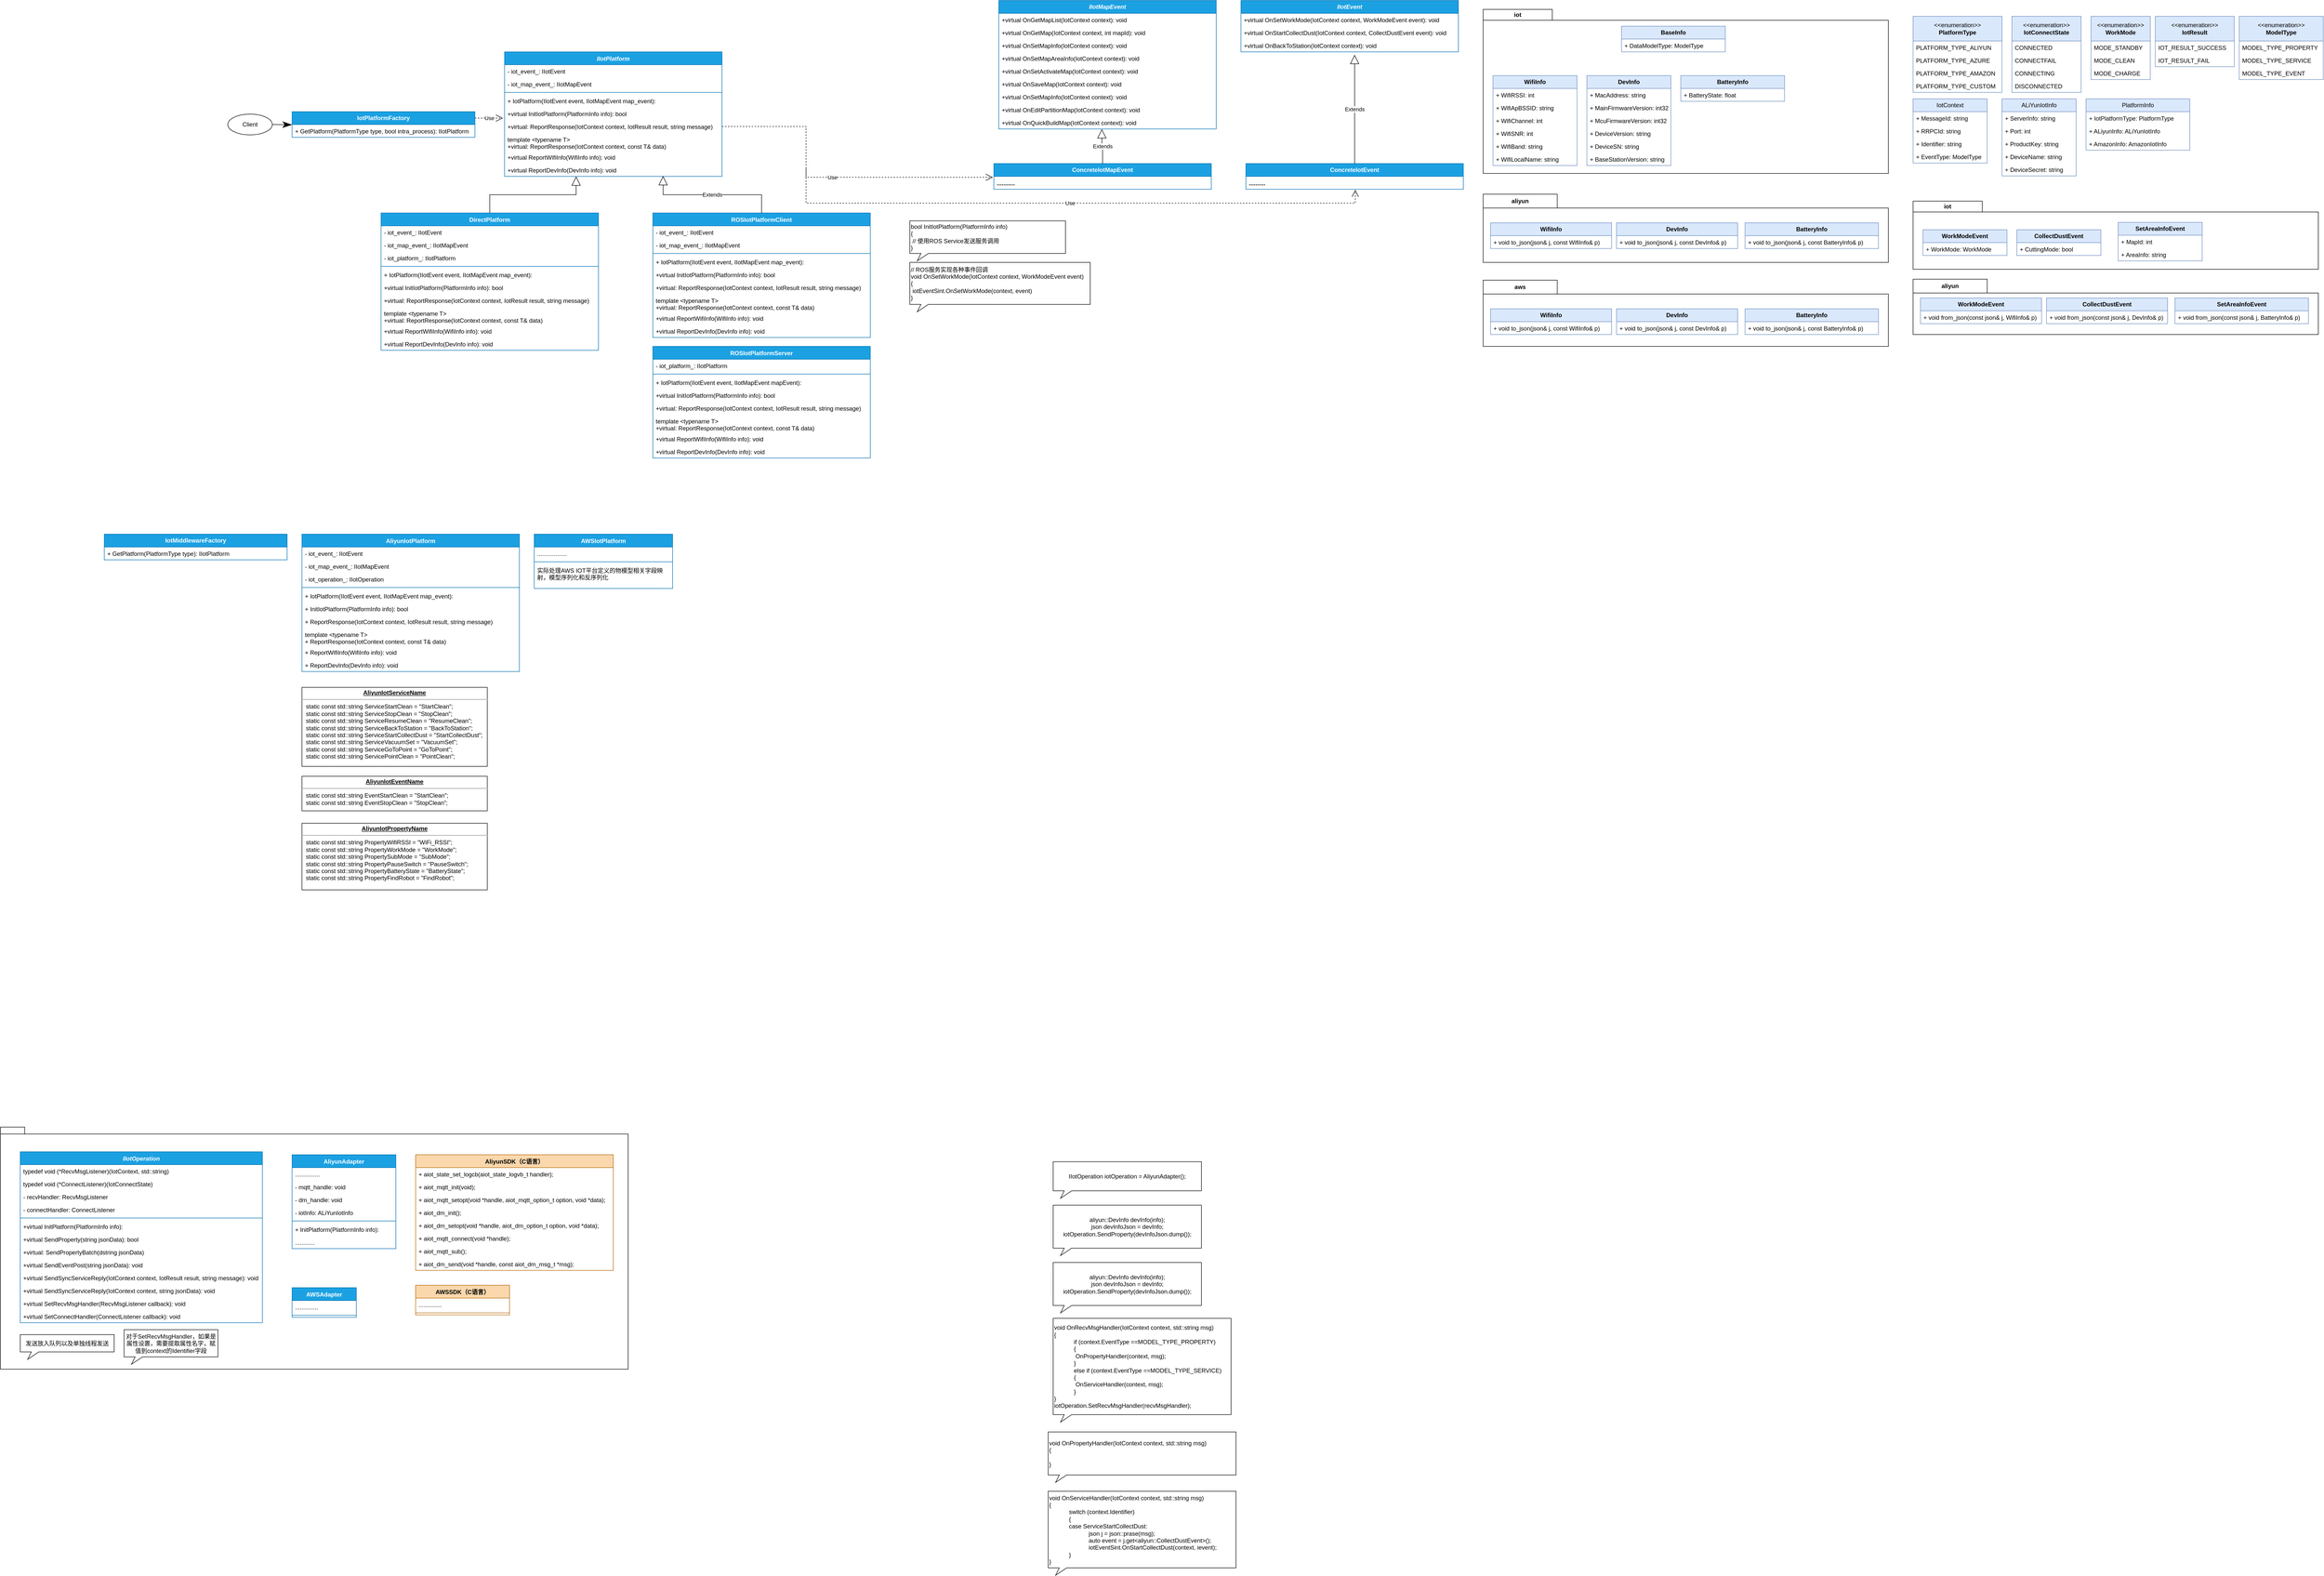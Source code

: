 <mxfile version="21.1.5" type="github">
  <diagram name="Page-1" id="c4acf3e9-155e-7222-9cf6-157b1a14988f">
    <mxGraphModel dx="2938" dy="556" grid="1" gridSize="10" guides="1" tooltips="1" connect="1" arrows="1" fold="1" page="1" pageScale="1" pageWidth="980" pageHeight="1390" background="none" math="0" shadow="0">
      <root>
        <mxCell id="0" />
        <mxCell id="1" parent="0" />
        <mxCell id="I9QbP4iJ-JVChOP0fgTt-303" value="" style="shape=folder;fontStyle=1;spacingTop=10;tabWidth=140;tabHeight=22;tabPosition=left;html=1;whiteSpace=wrap;movable=1;resizable=1;rotatable=1;deletable=1;editable=1;locked=0;connectable=1;" vertex="1" parent="1">
          <mxGeometry x="1950" y="436" width="820" height="138" as="geometry" />
        </mxCell>
        <mxCell id="I9QbP4iJ-JVChOP0fgTt-227" value="" style="shape=folder;fontStyle=1;spacingTop=10;tabWidth=40;tabHeight=14;tabPosition=left;html=1;whiteSpace=wrap;" vertex="1" parent="1">
          <mxGeometry x="-1920" y="2310" width="1270" height="490" as="geometry" />
        </mxCell>
        <mxCell id="I9QbP4iJ-JVChOP0fgTt-197" value="" style="shape=folder;fontStyle=1;spacingTop=10;tabWidth=140;tabHeight=22;tabPosition=left;html=1;whiteSpace=wrap;movable=1;resizable=1;rotatable=1;deletable=1;editable=1;locked=0;connectable=1;" vertex="1" parent="1">
          <mxGeometry x="1080" y="48" width="820" height="332" as="geometry" />
        </mxCell>
        <mxCell id="I9QbP4iJ-JVChOP0fgTt-180" value="" style="shape=folder;fontStyle=1;spacingTop=10;tabWidth=150;tabHeight=28;tabPosition=left;html=1;whiteSpace=wrap;movable=1;resizable=1;rotatable=1;deletable=1;editable=1;locked=0;connectable=1;" vertex="1" parent="1">
          <mxGeometry x="1080" y="422" width="820" height="138" as="geometry" />
        </mxCell>
        <mxCell id="I9QbP4iJ-JVChOP0fgTt-6" value="&lt;b&gt;WifiInfo&lt;/b&gt;" style="swimlane;fontStyle=0;childLayout=stackLayout;horizontal=1;startSize=26;fillColor=#dae8fc;horizontalStack=0;resizeParent=1;resizeParentMax=0;resizeLast=0;collapsible=1;marginBottom=0;whiteSpace=wrap;html=1;strokeColor=#6c8ebf;" vertex="1" parent="1">
          <mxGeometry x="1100" y="182" width="170" height="182" as="geometry" />
        </mxCell>
        <mxCell id="I9QbP4iJ-JVChOP0fgTt-7" value="+ WifiRSSI: int" style="text;strokeColor=none;fillColor=none;align=left;verticalAlign=top;spacingLeft=4;spacingRight=4;overflow=hidden;rotatable=0;points=[[0,0.5],[1,0.5]];portConstraint=eastwest;whiteSpace=wrap;html=1;" vertex="1" parent="I9QbP4iJ-JVChOP0fgTt-6">
          <mxGeometry y="26" width="170" height="26" as="geometry" />
        </mxCell>
        <mxCell id="I9QbP4iJ-JVChOP0fgTt-8" value="+ WifiApBSSID: string" style="text;strokeColor=none;fillColor=none;align=left;verticalAlign=top;spacingLeft=4;spacingRight=4;overflow=hidden;rotatable=0;points=[[0,0.5],[1,0.5]];portConstraint=eastwest;whiteSpace=wrap;html=1;" vertex="1" parent="I9QbP4iJ-JVChOP0fgTt-6">
          <mxGeometry y="52" width="170" height="26" as="geometry" />
        </mxCell>
        <mxCell id="I9QbP4iJ-JVChOP0fgTt-9" value="+ WifiChannel: int" style="text;strokeColor=none;fillColor=none;align=left;verticalAlign=top;spacingLeft=4;spacingRight=4;overflow=hidden;rotatable=0;points=[[0,0.5],[1,0.5]];portConstraint=eastwest;whiteSpace=wrap;html=1;" vertex="1" parent="I9QbP4iJ-JVChOP0fgTt-6">
          <mxGeometry y="78" width="170" height="26" as="geometry" />
        </mxCell>
        <mxCell id="I9QbP4iJ-JVChOP0fgTt-19" value="+ WifiSNR: int" style="text;strokeColor=none;fillColor=none;align=left;verticalAlign=top;spacingLeft=4;spacingRight=4;overflow=hidden;rotatable=0;points=[[0,0.5],[1,0.5]];portConstraint=eastwest;whiteSpace=wrap;html=1;" vertex="1" parent="I9QbP4iJ-JVChOP0fgTt-6">
          <mxGeometry y="104" width="170" height="26" as="geometry" />
        </mxCell>
        <mxCell id="I9QbP4iJ-JVChOP0fgTt-10" value="+ WifiBand: string" style="text;strokeColor=none;fillColor=none;align=left;verticalAlign=top;spacingLeft=4;spacingRight=4;overflow=hidden;rotatable=0;points=[[0,0.5],[1,0.5]];portConstraint=eastwest;whiteSpace=wrap;html=1;" vertex="1" parent="I9QbP4iJ-JVChOP0fgTt-6">
          <mxGeometry y="130" width="170" height="26" as="geometry" />
        </mxCell>
        <mxCell id="I9QbP4iJ-JVChOP0fgTt-11" value="+ WifiLocalName: string" style="text;strokeColor=none;fillColor=none;align=left;verticalAlign=top;spacingLeft=4;spacingRight=4;overflow=hidden;rotatable=0;points=[[0,0.5],[1,0.5]];portConstraint=eastwest;whiteSpace=wrap;html=1;" vertex="1" parent="I9QbP4iJ-JVChOP0fgTt-6">
          <mxGeometry y="156" width="170" height="26" as="geometry" />
        </mxCell>
        <mxCell id="I9QbP4iJ-JVChOP0fgTt-12" value="&lt;b&gt;DevInfo&lt;/b&gt;" style="swimlane;fontStyle=0;childLayout=stackLayout;horizontal=1;startSize=26;fillColor=#dae8fc;horizontalStack=0;resizeParent=1;resizeParentMax=0;resizeLast=0;collapsible=1;marginBottom=0;whiteSpace=wrap;html=1;strokeColor=#6c8ebf;" vertex="1" parent="1">
          <mxGeometry x="1290" y="182" width="170" height="182" as="geometry" />
        </mxCell>
        <mxCell id="I9QbP4iJ-JVChOP0fgTt-13" value="+ MacAddress: string" style="text;strokeColor=none;fillColor=none;align=left;verticalAlign=top;spacingLeft=4;spacingRight=4;overflow=hidden;rotatable=0;points=[[0,0.5],[1,0.5]];portConstraint=eastwest;whiteSpace=wrap;html=1;" vertex="1" parent="I9QbP4iJ-JVChOP0fgTt-12">
          <mxGeometry y="26" width="170" height="26" as="geometry" />
        </mxCell>
        <mxCell id="I9QbP4iJ-JVChOP0fgTt-14" value="+ MainFirmwareVersion: int32" style="text;strokeColor=none;fillColor=none;align=left;verticalAlign=top;spacingLeft=4;spacingRight=4;overflow=hidden;rotatable=0;points=[[0,0.5],[1,0.5]];portConstraint=eastwest;whiteSpace=wrap;html=1;" vertex="1" parent="I9QbP4iJ-JVChOP0fgTt-12">
          <mxGeometry y="52" width="170" height="26" as="geometry" />
        </mxCell>
        <mxCell id="I9QbP4iJ-JVChOP0fgTt-15" value="+ McuFirmwareVersion: int32" style="text;strokeColor=none;fillColor=none;align=left;verticalAlign=top;spacingLeft=4;spacingRight=4;overflow=hidden;rotatable=0;points=[[0,0.5],[1,0.5]];portConstraint=eastwest;whiteSpace=wrap;html=1;" vertex="1" parent="I9QbP4iJ-JVChOP0fgTt-12">
          <mxGeometry y="78" width="170" height="26" as="geometry" />
        </mxCell>
        <mxCell id="I9QbP4iJ-JVChOP0fgTt-16" value="+ DeviceVersion: string" style="text;strokeColor=none;fillColor=none;align=left;verticalAlign=top;spacingLeft=4;spacingRight=4;overflow=hidden;rotatable=0;points=[[0,0.5],[1,0.5]];portConstraint=eastwest;whiteSpace=wrap;html=1;" vertex="1" parent="I9QbP4iJ-JVChOP0fgTt-12">
          <mxGeometry y="104" width="170" height="26" as="geometry" />
        </mxCell>
        <mxCell id="I9QbP4iJ-JVChOP0fgTt-17" value="+ DeviceSN: string" style="text;strokeColor=none;fillColor=none;align=left;verticalAlign=top;spacingLeft=4;spacingRight=4;overflow=hidden;rotatable=0;points=[[0,0.5],[1,0.5]];portConstraint=eastwest;whiteSpace=wrap;html=1;" vertex="1" parent="I9QbP4iJ-JVChOP0fgTt-12">
          <mxGeometry y="130" width="170" height="26" as="geometry" />
        </mxCell>
        <mxCell id="I9QbP4iJ-JVChOP0fgTt-18" value="+ BaseStationVersion: string" style="text;strokeColor=none;fillColor=none;align=left;verticalAlign=top;spacingLeft=4;spacingRight=4;overflow=hidden;rotatable=0;points=[[0,0.5],[1,0.5]];portConstraint=eastwest;whiteSpace=wrap;html=1;" vertex="1" parent="I9QbP4iJ-JVChOP0fgTt-12">
          <mxGeometry y="156" width="170" height="26" as="geometry" />
        </mxCell>
        <mxCell id="I9QbP4iJ-JVChOP0fgTt-24" value="&lt;b&gt;&lt;i&gt;IIotEvent&lt;/i&gt;&lt;/b&gt;" style="swimlane;fontStyle=0;childLayout=stackLayout;horizontal=1;startSize=26;fillColor=#1ba1e2;horizontalStack=0;resizeParent=1;resizeParentMax=0;resizeLast=0;collapsible=1;marginBottom=0;whiteSpace=wrap;html=1;fontColor=#ffffff;strokeColor=#006EAF;" vertex="1" parent="1">
          <mxGeometry x="590" y="30" width="440" height="104" as="geometry" />
        </mxCell>
        <mxCell id="I9QbP4iJ-JVChOP0fgTt-25" value="+virtual&amp;nbsp;OnSetWorkMode(IotContext context, WorkModeEvent event): void" style="text;strokeColor=none;fillColor=none;align=left;verticalAlign=top;spacingLeft=4;spacingRight=4;overflow=hidden;rotatable=0;points=[[0,0.5],[1,0.5]];portConstraint=eastwest;whiteSpace=wrap;html=1;" vertex="1" parent="I9QbP4iJ-JVChOP0fgTt-24">
          <mxGeometry y="26" width="440" height="26" as="geometry" />
        </mxCell>
        <mxCell id="I9QbP4iJ-JVChOP0fgTt-26" value="+virtual&amp;nbsp;OnStartCollectDust(IotContext context, CollectDustEvent event): void" style="text;strokeColor=none;fillColor=none;align=left;verticalAlign=top;spacingLeft=4;spacingRight=4;overflow=hidden;rotatable=0;points=[[0,0.5],[1,0.5]];portConstraint=eastwest;whiteSpace=wrap;html=1;" vertex="1" parent="I9QbP4iJ-JVChOP0fgTt-24">
          <mxGeometry y="52" width="440" height="26" as="geometry" />
        </mxCell>
        <mxCell id="I9QbP4iJ-JVChOP0fgTt-27" value="+virtual&amp;nbsp;OnBackToStation(IotContext context): void" style="text;strokeColor=none;fillColor=none;align=left;verticalAlign=top;spacingLeft=4;spacingRight=4;overflow=hidden;rotatable=0;points=[[0,0.5],[1,0.5]];portConstraint=eastwest;whiteSpace=wrap;html=1;" vertex="1" parent="I9QbP4iJ-JVChOP0fgTt-24">
          <mxGeometry y="78" width="440" height="26" as="geometry" />
        </mxCell>
        <mxCell id="I9QbP4iJ-JVChOP0fgTt-35" value="&amp;lt;&amp;lt;enumeration&amp;gt;&amp;gt;&lt;br&gt;&lt;b&gt;WorkMode&lt;/b&gt;" style="swimlane;fontStyle=0;childLayout=stackLayout;horizontal=1;startSize=50;fillColor=#dae8fc;horizontalStack=0;resizeParent=1;resizeParentMax=0;resizeLast=0;collapsible=1;marginBottom=0;whiteSpace=wrap;html=1;strokeColor=#6c8ebf;" vertex="1" parent="1">
          <mxGeometry x="2310" y="62" width="120" height="128" as="geometry" />
        </mxCell>
        <mxCell id="I9QbP4iJ-JVChOP0fgTt-36" value="MODE_STANDBY" style="text;strokeColor=none;fillColor=none;align=left;verticalAlign=top;spacingLeft=4;spacingRight=4;overflow=hidden;rotatable=0;points=[[0,0.5],[1,0.5]];portConstraint=eastwest;whiteSpace=wrap;html=1;" vertex="1" parent="I9QbP4iJ-JVChOP0fgTt-35">
          <mxGeometry y="50" width="120" height="26" as="geometry" />
        </mxCell>
        <mxCell id="I9QbP4iJ-JVChOP0fgTt-37" value="MODE_CLEAN" style="text;strokeColor=none;fillColor=none;align=left;verticalAlign=top;spacingLeft=4;spacingRight=4;overflow=hidden;rotatable=0;points=[[0,0.5],[1,0.5]];portConstraint=eastwest;whiteSpace=wrap;html=1;" vertex="1" parent="I9QbP4iJ-JVChOP0fgTt-35">
          <mxGeometry y="76" width="120" height="26" as="geometry" />
        </mxCell>
        <mxCell id="I9QbP4iJ-JVChOP0fgTt-38" value="MODE_CHARGE" style="text;strokeColor=none;fillColor=none;align=left;verticalAlign=top;spacingLeft=4;spacingRight=4;overflow=hidden;rotatable=0;points=[[0,0.5],[1,0.5]];portConstraint=eastwest;whiteSpace=wrap;html=1;" vertex="1" parent="I9QbP4iJ-JVChOP0fgTt-35">
          <mxGeometry y="102" width="120" height="26" as="geometry" />
        </mxCell>
        <mxCell id="I9QbP4iJ-JVChOP0fgTt-40" value="IotContext" style="swimlane;fontStyle=0;childLayout=stackLayout;horizontal=1;startSize=26;fillColor=#dae8fc;horizontalStack=0;resizeParent=1;resizeParentMax=0;resizeLast=0;collapsible=1;marginBottom=0;whiteSpace=wrap;html=1;strokeColor=#6c8ebf;" vertex="1" parent="1">
          <mxGeometry x="1950" y="229" width="150" height="130" as="geometry" />
        </mxCell>
        <mxCell id="I9QbP4iJ-JVChOP0fgTt-41" value="+ MessageId: string" style="text;strokeColor=none;fillColor=none;align=left;verticalAlign=top;spacingLeft=4;spacingRight=4;overflow=hidden;rotatable=0;points=[[0,0.5],[1,0.5]];portConstraint=eastwest;whiteSpace=wrap;html=1;" vertex="1" parent="I9QbP4iJ-JVChOP0fgTt-40">
          <mxGeometry y="26" width="150" height="26" as="geometry" />
        </mxCell>
        <mxCell id="I9QbP4iJ-JVChOP0fgTt-278" value="+ RRPCId: string" style="text;strokeColor=none;fillColor=none;align=left;verticalAlign=top;spacingLeft=4;spacingRight=4;overflow=hidden;rotatable=0;points=[[0,0.5],[1,0.5]];portConstraint=eastwest;whiteSpace=wrap;html=1;" vertex="1" parent="I9QbP4iJ-JVChOP0fgTt-40">
          <mxGeometry y="52" width="150" height="26" as="geometry" />
        </mxCell>
        <mxCell id="I9QbP4iJ-JVChOP0fgTt-42" value="+ Identifier: string" style="text;strokeColor=none;fillColor=none;align=left;verticalAlign=top;spacingLeft=4;spacingRight=4;overflow=hidden;rotatable=0;points=[[0,0.5],[1,0.5]];portConstraint=eastwest;whiteSpace=wrap;html=1;" vertex="1" parent="I9QbP4iJ-JVChOP0fgTt-40">
          <mxGeometry y="78" width="150" height="26" as="geometry" />
        </mxCell>
        <mxCell id="I9QbP4iJ-JVChOP0fgTt-43" value="+ EventType: ModelType" style="text;strokeColor=none;fillColor=none;align=left;verticalAlign=top;spacingLeft=4;spacingRight=4;overflow=hidden;rotatable=0;points=[[0,0.5],[1,0.5]];portConstraint=eastwest;whiteSpace=wrap;html=1;" vertex="1" parent="I9QbP4iJ-JVChOP0fgTt-40">
          <mxGeometry y="104" width="150" height="26" as="geometry" />
        </mxCell>
        <mxCell id="I9QbP4iJ-JVChOP0fgTt-47" value="&amp;lt;&amp;lt;enumeration&amp;gt;&amp;gt;&lt;br&gt;&lt;b&gt;ModelType&lt;/b&gt;" style="swimlane;fontStyle=0;childLayout=stackLayout;horizontal=1;startSize=50;fillColor=#dae8fc;horizontalStack=0;resizeParent=1;resizeParentMax=0;resizeLast=0;collapsible=1;marginBottom=0;whiteSpace=wrap;html=1;strokeColor=#6c8ebf;" vertex="1" parent="1">
          <mxGeometry x="2610" y="62" width="170" height="128" as="geometry" />
        </mxCell>
        <mxCell id="I9QbP4iJ-JVChOP0fgTt-48" value="MODEL_TYPE_PROPERTY" style="text;strokeColor=none;fillColor=none;align=left;verticalAlign=top;spacingLeft=4;spacingRight=4;overflow=hidden;rotatable=0;points=[[0,0.5],[1,0.5]];portConstraint=eastwest;whiteSpace=wrap;html=1;" vertex="1" parent="I9QbP4iJ-JVChOP0fgTt-47">
          <mxGeometry y="50" width="170" height="26" as="geometry" />
        </mxCell>
        <mxCell id="I9QbP4iJ-JVChOP0fgTt-50" value="MODEL_TYPE_SERVICE" style="text;strokeColor=none;fillColor=none;align=left;verticalAlign=top;spacingLeft=4;spacingRight=4;overflow=hidden;rotatable=0;points=[[0,0.5],[1,0.5]];portConstraint=eastwest;whiteSpace=wrap;html=1;" vertex="1" parent="I9QbP4iJ-JVChOP0fgTt-47">
          <mxGeometry y="76" width="170" height="26" as="geometry" />
        </mxCell>
        <mxCell id="I9QbP4iJ-JVChOP0fgTt-169" value="MODEL_TYPE_EVENT" style="text;strokeColor=none;fillColor=none;align=left;verticalAlign=top;spacingLeft=4;spacingRight=4;overflow=hidden;rotatable=0;points=[[0,0.5],[1,0.5]];portConstraint=eastwest;whiteSpace=wrap;html=1;" vertex="1" parent="I9QbP4iJ-JVChOP0fgTt-47">
          <mxGeometry y="102" width="170" height="26" as="geometry" />
        </mxCell>
        <mxCell id="I9QbP4iJ-JVChOP0fgTt-51" value="&lt;i style=&quot;&quot;&gt;IIotPlatform&lt;/i&gt;" style="swimlane;fontStyle=1;align=center;verticalAlign=top;childLayout=stackLayout;horizontal=1;startSize=26;horizontalStack=0;resizeParent=1;resizeParentMax=0;resizeLast=0;collapsible=1;marginBottom=0;whiteSpace=wrap;html=1;fillColor=#1ba1e2;fontColor=#ffffff;strokeColor=#006EAF;" vertex="1" parent="1">
          <mxGeometry x="-900" y="134" width="440" height="252" as="geometry" />
        </mxCell>
        <mxCell id="I9QbP4iJ-JVChOP0fgTt-52" value="- iot_event_: IIotEvent" style="text;strokeColor=none;fillColor=none;align=left;verticalAlign=top;spacingLeft=4;spacingRight=4;overflow=hidden;rotatable=0;points=[[0,0.5],[1,0.5]];portConstraint=eastwest;whiteSpace=wrap;html=1;" vertex="1" parent="I9QbP4iJ-JVChOP0fgTt-51">
          <mxGeometry y="26" width="440" height="26" as="geometry" />
        </mxCell>
        <mxCell id="I9QbP4iJ-JVChOP0fgTt-100" value="- iot_map_event_: IIotMapEvent" style="text;strokeColor=none;fillColor=none;align=left;verticalAlign=top;spacingLeft=4;spacingRight=4;overflow=hidden;rotatable=0;points=[[0,0.5],[1,0.5]];portConstraint=eastwest;whiteSpace=wrap;html=1;" vertex="1" parent="I9QbP4iJ-JVChOP0fgTt-51">
          <mxGeometry y="52" width="440" height="26" as="geometry" />
        </mxCell>
        <mxCell id="I9QbP4iJ-JVChOP0fgTt-53" value="" style="line;strokeWidth=1;fillColor=none;align=left;verticalAlign=middle;spacingTop=-1;spacingLeft=3;spacingRight=3;rotatable=0;labelPosition=right;points=[];portConstraint=eastwest;strokeColor=inherit;" vertex="1" parent="I9QbP4iJ-JVChOP0fgTt-51">
          <mxGeometry y="78" width="440" height="8" as="geometry" />
        </mxCell>
        <mxCell id="I9QbP4iJ-JVChOP0fgTt-54" value="+ IotPlatform(IIotEvent event, IIotMapEvent map_event):&amp;nbsp;" style="text;strokeColor=none;fillColor=none;align=left;verticalAlign=top;spacingLeft=4;spacingRight=4;overflow=hidden;rotatable=0;points=[[0,0.5],[1,0.5]];portConstraint=eastwest;whiteSpace=wrap;html=1;" vertex="1" parent="I9QbP4iJ-JVChOP0fgTt-51">
          <mxGeometry y="86" width="440" height="26" as="geometry" />
        </mxCell>
        <mxCell id="I9QbP4iJ-JVChOP0fgTt-63" value="+virtual&amp;nbsp;InitIotPlatform(PlatformInfo info): bool" style="text;strokeColor=none;fillColor=none;align=left;verticalAlign=top;spacingLeft=4;spacingRight=4;overflow=hidden;rotatable=0;points=[[0,0.5],[1,0.5]];portConstraint=eastwest;whiteSpace=wrap;html=1;" vertex="1" parent="I9QbP4iJ-JVChOP0fgTt-51">
          <mxGeometry y="112" width="440" height="26" as="geometry" />
        </mxCell>
        <mxCell id="I9QbP4iJ-JVChOP0fgTt-88" value="+virtual: ReportResponse(IotContext context, IotResult result, string message)" style="text;strokeColor=none;fillColor=none;align=left;verticalAlign=top;spacingLeft=4;spacingRight=4;overflow=hidden;rotatable=0;points=[[0,0.5],[1,0.5]];portConstraint=eastwest;whiteSpace=wrap;html=1;" vertex="1" parent="I9QbP4iJ-JVChOP0fgTt-51">
          <mxGeometry y="138" width="440" height="26" as="geometry" />
        </mxCell>
        <mxCell id="I9QbP4iJ-JVChOP0fgTt-101" value="template &amp;lt;typename T&amp;gt;&lt;br&gt;+virtual: ReportResponse(IotContext context, const T&amp;amp; data)" style="text;strokeColor=none;fillColor=none;align=left;verticalAlign=top;spacingLeft=4;spacingRight=4;overflow=hidden;rotatable=0;points=[[0,0.5],[1,0.5]];portConstraint=eastwest;whiteSpace=wrap;html=1;" vertex="1" parent="I9QbP4iJ-JVChOP0fgTt-51">
          <mxGeometry y="164" width="440" height="36" as="geometry" />
        </mxCell>
        <mxCell id="I9QbP4iJ-JVChOP0fgTt-56" value="+virtual ReportWifiInfo(WifiInfo info): void" style="text;strokeColor=none;fillColor=none;align=left;verticalAlign=top;spacingLeft=4;spacingRight=4;overflow=hidden;rotatable=0;points=[[0,0.5],[1,0.5]];portConstraint=eastwest;whiteSpace=wrap;html=1;" vertex="1" parent="I9QbP4iJ-JVChOP0fgTt-51">
          <mxGeometry y="200" width="440" height="26" as="geometry" />
        </mxCell>
        <mxCell id="I9QbP4iJ-JVChOP0fgTt-57" value="+virtual ReportDevInfo(DevInfo info): void" style="text;strokeColor=none;fillColor=none;align=left;verticalAlign=top;spacingLeft=4;spacingRight=4;overflow=hidden;rotatable=0;points=[[0,0.5],[1,0.5]];portConstraint=eastwest;whiteSpace=wrap;html=1;" vertex="1" parent="I9QbP4iJ-JVChOP0fgTt-51">
          <mxGeometry y="226" width="440" height="26" as="geometry" />
        </mxCell>
        <mxCell id="I9QbP4iJ-JVChOP0fgTt-58" value="&amp;lt;&amp;lt;enumeration&amp;gt;&amp;gt;&lt;br&gt;&lt;b&gt;PlatformType&lt;/b&gt;" style="swimlane;fontStyle=0;childLayout=stackLayout;horizontal=1;startSize=50;fillColor=#dae8fc;horizontalStack=0;resizeParent=1;resizeParentMax=0;resizeLast=0;collapsible=1;marginBottom=0;whiteSpace=wrap;html=1;strokeColor=#6c8ebf;" vertex="1" parent="1">
          <mxGeometry x="1950" y="62" width="180" height="154" as="geometry" />
        </mxCell>
        <mxCell id="I9QbP4iJ-JVChOP0fgTt-59" value="PLATFORM_TYPE_ALIYUN" style="text;strokeColor=none;fillColor=none;align=left;verticalAlign=top;spacingLeft=4;spacingRight=4;overflow=hidden;rotatable=0;points=[[0,0.5],[1,0.5]];portConstraint=eastwest;whiteSpace=wrap;html=1;" vertex="1" parent="I9QbP4iJ-JVChOP0fgTt-58">
          <mxGeometry y="50" width="180" height="26" as="geometry" />
        </mxCell>
        <mxCell id="I9QbP4iJ-JVChOP0fgTt-60" value="PLATFORM_TYPE_AZURE" style="text;strokeColor=none;fillColor=none;align=left;verticalAlign=top;spacingLeft=4;spacingRight=4;overflow=hidden;rotatable=0;points=[[0,0.5],[1,0.5]];portConstraint=eastwest;whiteSpace=wrap;html=1;" vertex="1" parent="I9QbP4iJ-JVChOP0fgTt-58">
          <mxGeometry y="76" width="180" height="26" as="geometry" />
        </mxCell>
        <mxCell id="I9QbP4iJ-JVChOP0fgTt-61" value="PLATFORM_TYPE_AMAZON" style="text;strokeColor=none;fillColor=none;align=left;verticalAlign=top;spacingLeft=4;spacingRight=4;overflow=hidden;rotatable=0;points=[[0,0.5],[1,0.5]];portConstraint=eastwest;whiteSpace=wrap;html=1;" vertex="1" parent="I9QbP4iJ-JVChOP0fgTt-58">
          <mxGeometry y="102" width="180" height="26" as="geometry" />
        </mxCell>
        <mxCell id="I9QbP4iJ-JVChOP0fgTt-62" value="PLATFORM_TYPE_CUSTOM" style="text;strokeColor=none;fillColor=none;align=left;verticalAlign=top;spacingLeft=4;spacingRight=4;overflow=hidden;rotatable=0;points=[[0,0.5],[1,0.5]];portConstraint=eastwest;whiteSpace=wrap;html=1;" vertex="1" parent="I9QbP4iJ-JVChOP0fgTt-58">
          <mxGeometry y="128" width="180" height="26" as="geometry" />
        </mxCell>
        <mxCell id="I9QbP4iJ-JVChOP0fgTt-64" value="PlatformInfo" style="swimlane;fontStyle=0;childLayout=stackLayout;horizontal=1;startSize=26;fillColor=#dae8fc;horizontalStack=0;resizeParent=1;resizeParentMax=0;resizeLast=0;collapsible=1;marginBottom=0;whiteSpace=wrap;html=1;strokeColor=#6c8ebf;" vertex="1" parent="1">
          <mxGeometry x="2300" y="229" width="210" height="104" as="geometry" />
        </mxCell>
        <mxCell id="I9QbP4iJ-JVChOP0fgTt-65" value="+ IotPlatformType: PlatformType" style="text;strokeColor=none;fillColor=none;align=left;verticalAlign=top;spacingLeft=4;spacingRight=4;overflow=hidden;rotatable=0;points=[[0,0.5],[1,0.5]];portConstraint=eastwest;whiteSpace=wrap;html=1;" vertex="1" parent="I9QbP4iJ-JVChOP0fgTt-64">
          <mxGeometry y="26" width="210" height="26" as="geometry" />
        </mxCell>
        <mxCell id="I9QbP4iJ-JVChOP0fgTt-66" value="+ ALiyunInfo: ALiYunIotInfo" style="text;strokeColor=none;fillColor=none;align=left;verticalAlign=top;spacingLeft=4;spacingRight=4;overflow=hidden;rotatable=0;points=[[0,0.5],[1,0.5]];portConstraint=eastwest;whiteSpace=wrap;html=1;" vertex="1" parent="I9QbP4iJ-JVChOP0fgTt-64">
          <mxGeometry y="52" width="210" height="26" as="geometry" />
        </mxCell>
        <mxCell id="I9QbP4iJ-JVChOP0fgTt-67" value="+ AmazonInfo: AmazonIotInfo&amp;nbsp;" style="text;strokeColor=none;fillColor=none;align=left;verticalAlign=top;spacingLeft=4;spacingRight=4;overflow=hidden;rotatable=0;points=[[0,0.5],[1,0.5]];portConstraint=eastwest;whiteSpace=wrap;html=1;" vertex="1" parent="I9QbP4iJ-JVChOP0fgTt-64">
          <mxGeometry y="78" width="210" height="26" as="geometry" />
        </mxCell>
        <mxCell id="I9QbP4iJ-JVChOP0fgTt-68" value="ALiYunIotInfo" style="swimlane;fontStyle=0;childLayout=stackLayout;horizontal=1;startSize=26;fillColor=#dae8fc;horizontalStack=0;resizeParent=1;resizeParentMax=0;resizeLast=0;collapsible=1;marginBottom=0;whiteSpace=wrap;html=1;strokeColor=#6c8ebf;" vertex="1" parent="1">
          <mxGeometry x="2130" y="229" width="150" height="156" as="geometry" />
        </mxCell>
        <mxCell id="I9QbP4iJ-JVChOP0fgTt-69" value="+ ServerInfo: string" style="text;strokeColor=none;fillColor=none;align=left;verticalAlign=top;spacingLeft=4;spacingRight=4;overflow=hidden;rotatable=0;points=[[0,0.5],[1,0.5]];portConstraint=eastwest;whiteSpace=wrap;html=1;" vertex="1" parent="I9QbP4iJ-JVChOP0fgTt-68">
          <mxGeometry y="26" width="150" height="26" as="geometry" />
        </mxCell>
        <mxCell id="I9QbP4iJ-JVChOP0fgTt-72" value="+ Port: int" style="text;strokeColor=none;fillColor=none;align=left;verticalAlign=top;spacingLeft=4;spacingRight=4;overflow=hidden;rotatable=0;points=[[0,0.5],[1,0.5]];portConstraint=eastwest;whiteSpace=wrap;html=1;" vertex="1" parent="I9QbP4iJ-JVChOP0fgTt-68">
          <mxGeometry y="52" width="150" height="26" as="geometry" />
        </mxCell>
        <mxCell id="I9QbP4iJ-JVChOP0fgTt-70" value="+ ProductKey: string" style="text;strokeColor=none;fillColor=none;align=left;verticalAlign=top;spacingLeft=4;spacingRight=4;overflow=hidden;rotatable=0;points=[[0,0.5],[1,0.5]];portConstraint=eastwest;whiteSpace=wrap;html=1;" vertex="1" parent="I9QbP4iJ-JVChOP0fgTt-68">
          <mxGeometry y="78" width="150" height="26" as="geometry" />
        </mxCell>
        <mxCell id="I9QbP4iJ-JVChOP0fgTt-71" value="+ DeviceName: string" style="text;strokeColor=none;fillColor=none;align=left;verticalAlign=top;spacingLeft=4;spacingRight=4;overflow=hidden;rotatable=0;points=[[0,0.5],[1,0.5]];portConstraint=eastwest;whiteSpace=wrap;html=1;" vertex="1" parent="I9QbP4iJ-JVChOP0fgTt-68">
          <mxGeometry y="104" width="150" height="26" as="geometry" />
        </mxCell>
        <mxCell id="I9QbP4iJ-JVChOP0fgTt-73" value="+ DeviceSecret: string" style="text;strokeColor=none;fillColor=none;align=left;verticalAlign=top;spacingLeft=4;spacingRight=4;overflow=hidden;rotatable=0;points=[[0,0.5],[1,0.5]];portConstraint=eastwest;whiteSpace=wrap;html=1;" vertex="1" parent="I9QbP4iJ-JVChOP0fgTt-68">
          <mxGeometry y="130" width="150" height="26" as="geometry" />
        </mxCell>
        <mxCell id="I9QbP4iJ-JVChOP0fgTt-74" value="&lt;b&gt;WorkModeEvent&lt;/b&gt;" style="swimlane;fontStyle=0;childLayout=stackLayout;horizontal=1;startSize=26;fillColor=#dae8fc;horizontalStack=0;resizeParent=1;resizeParentMax=0;resizeLast=0;collapsible=1;marginBottom=0;whiteSpace=wrap;html=1;strokeColor=#6c8ebf;" vertex="1" parent="1">
          <mxGeometry x="1970" y="494" width="170" height="52" as="geometry" />
        </mxCell>
        <mxCell id="I9QbP4iJ-JVChOP0fgTt-75" value="+ WorkMode: WorkMode" style="text;strokeColor=none;fillColor=none;align=left;verticalAlign=top;spacingLeft=4;spacingRight=4;overflow=hidden;rotatable=0;points=[[0,0.5],[1,0.5]];portConstraint=eastwest;whiteSpace=wrap;html=1;" vertex="1" parent="I9QbP4iJ-JVChOP0fgTt-74">
          <mxGeometry y="26" width="170" height="26" as="geometry" />
        </mxCell>
        <mxCell id="I9QbP4iJ-JVChOP0fgTt-78" value="&amp;lt;&amp;lt;enumeration&amp;gt;&amp;gt;&lt;br&gt;&lt;b&gt;IotResult&lt;/b&gt;" style="swimlane;fontStyle=0;childLayout=stackLayout;horizontal=1;startSize=50;fillColor=#dae8fc;horizontalStack=0;resizeParent=1;resizeParentMax=0;resizeLast=0;collapsible=1;marginBottom=0;whiteSpace=wrap;html=1;strokeColor=#6c8ebf;" vertex="1" parent="1">
          <mxGeometry x="2440" y="62" width="160" height="102" as="geometry" />
        </mxCell>
        <mxCell id="I9QbP4iJ-JVChOP0fgTt-79" value="IOT_RESULT_SUCCESS" style="text;strokeColor=none;fillColor=none;align=left;verticalAlign=top;spacingLeft=4;spacingRight=4;overflow=hidden;rotatable=0;points=[[0,0.5],[1,0.5]];portConstraint=eastwest;whiteSpace=wrap;html=1;" vertex="1" parent="I9QbP4iJ-JVChOP0fgTt-78">
          <mxGeometry y="50" width="160" height="26" as="geometry" />
        </mxCell>
        <mxCell id="I9QbP4iJ-JVChOP0fgTt-80" value="IOT_RESULT_FAIL" style="text;strokeColor=none;fillColor=none;align=left;verticalAlign=top;spacingLeft=4;spacingRight=4;overflow=hidden;rotatable=0;points=[[0,0.5],[1,0.5]];portConstraint=eastwest;whiteSpace=wrap;html=1;" vertex="1" parent="I9QbP4iJ-JVChOP0fgTt-78">
          <mxGeometry y="76" width="160" height="26" as="geometry" />
        </mxCell>
        <mxCell id="I9QbP4iJ-JVChOP0fgTt-82" value="&lt;b&gt;CollectDustEvent&lt;/b&gt;" style="swimlane;fontStyle=0;childLayout=stackLayout;horizontal=1;startSize=26;fillColor=#dae8fc;horizontalStack=0;resizeParent=1;resizeParentMax=0;resizeLast=0;collapsible=1;marginBottom=0;whiteSpace=wrap;html=1;strokeColor=#6c8ebf;" vertex="1" parent="1">
          <mxGeometry x="2160" y="494" width="170" height="52" as="geometry" />
        </mxCell>
        <mxCell id="I9QbP4iJ-JVChOP0fgTt-83" value="+ CuttingMode: bool" style="text;strokeColor=none;fillColor=none;align=left;verticalAlign=top;spacingLeft=4;spacingRight=4;overflow=hidden;rotatable=0;points=[[0,0.5],[1,0.5]];portConstraint=eastwest;whiteSpace=wrap;html=1;" vertex="1" parent="I9QbP4iJ-JVChOP0fgTt-82">
          <mxGeometry y="26" width="170" height="26" as="geometry" />
        </mxCell>
        <mxCell id="I9QbP4iJ-JVChOP0fgTt-84" value="&lt;b&gt;BatteryInfo&lt;/b&gt;" style="swimlane;fontStyle=0;childLayout=stackLayout;horizontal=1;startSize=26;fillColor=#dae8fc;horizontalStack=0;resizeParent=1;resizeParentMax=0;resizeLast=0;collapsible=1;marginBottom=0;whiteSpace=wrap;html=1;strokeColor=#6c8ebf;" vertex="1" parent="1">
          <mxGeometry x="1480" y="182" width="210" height="52" as="geometry" />
        </mxCell>
        <mxCell id="I9QbP4iJ-JVChOP0fgTt-85" value="+ BatteryState: float" style="text;strokeColor=none;fillColor=none;align=left;verticalAlign=top;spacingLeft=4;spacingRight=4;overflow=hidden;rotatable=0;points=[[0,0.5],[1,0.5]];portConstraint=eastwest;whiteSpace=wrap;html=1;" vertex="1" parent="I9QbP4iJ-JVChOP0fgTt-84">
          <mxGeometry y="26" width="210" height="26" as="geometry" />
        </mxCell>
        <mxCell id="I9QbP4iJ-JVChOP0fgTt-89" value="&lt;b&gt;&lt;i&gt;IIotMapEvent&lt;/i&gt;&lt;/b&gt;" style="swimlane;fontStyle=0;childLayout=stackLayout;horizontal=1;startSize=26;fillColor=#1ba1e2;horizontalStack=0;resizeParent=1;resizeParentMax=0;resizeLast=0;collapsible=1;marginBottom=0;whiteSpace=wrap;html=1;fontColor=#ffffff;strokeColor=#006EAF;" vertex="1" parent="1">
          <mxGeometry x="100" y="30" width="440" height="260" as="geometry" />
        </mxCell>
        <mxCell id="I9QbP4iJ-JVChOP0fgTt-90" value="+virtual&amp;nbsp;OnGetMapList(IotContext context): void" style="text;strokeColor=none;fillColor=none;align=left;verticalAlign=top;spacingLeft=4;spacingRight=4;overflow=hidden;rotatable=0;points=[[0,0.5],[1,0.5]];portConstraint=eastwest;whiteSpace=wrap;html=1;" vertex="1" parent="I9QbP4iJ-JVChOP0fgTt-89">
          <mxGeometry y="26" width="440" height="26" as="geometry" />
        </mxCell>
        <mxCell id="I9QbP4iJ-JVChOP0fgTt-91" value="+virtual&amp;nbsp;OnGetMap(IotContext context, int mapId): void" style="text;strokeColor=none;fillColor=none;align=left;verticalAlign=top;spacingLeft=4;spacingRight=4;overflow=hidden;rotatable=0;points=[[0,0.5],[1,0.5]];portConstraint=eastwest;whiteSpace=wrap;html=1;" vertex="1" parent="I9QbP4iJ-JVChOP0fgTt-89">
          <mxGeometry y="52" width="440" height="26" as="geometry" />
        </mxCell>
        <mxCell id="I9QbP4iJ-JVChOP0fgTt-92" value="+virtual&amp;nbsp;OnSetMapInfo(IotContext context): void" style="text;strokeColor=none;fillColor=none;align=left;verticalAlign=top;spacingLeft=4;spacingRight=4;overflow=hidden;rotatable=0;points=[[0,0.5],[1,0.5]];portConstraint=eastwest;whiteSpace=wrap;html=1;" vertex="1" parent="I9QbP4iJ-JVChOP0fgTt-89">
          <mxGeometry y="78" width="440" height="26" as="geometry" />
        </mxCell>
        <mxCell id="I9QbP4iJ-JVChOP0fgTt-94" value="+virtual&amp;nbsp;OnSetMapAreaInfo(IotContext context): void" style="text;strokeColor=none;fillColor=none;align=left;verticalAlign=top;spacingLeft=4;spacingRight=4;overflow=hidden;rotatable=0;points=[[0,0.5],[1,0.5]];portConstraint=eastwest;whiteSpace=wrap;html=1;" vertex="1" parent="I9QbP4iJ-JVChOP0fgTt-89">
          <mxGeometry y="104" width="440" height="26" as="geometry" />
        </mxCell>
        <mxCell id="I9QbP4iJ-JVChOP0fgTt-95" value="+virtual&amp;nbsp;OnSetActivateMap(IotContext context): void" style="text;strokeColor=none;fillColor=none;align=left;verticalAlign=top;spacingLeft=4;spacingRight=4;overflow=hidden;rotatable=0;points=[[0,0.5],[1,0.5]];portConstraint=eastwest;whiteSpace=wrap;html=1;" vertex="1" parent="I9QbP4iJ-JVChOP0fgTt-89">
          <mxGeometry y="130" width="440" height="26" as="geometry" />
        </mxCell>
        <mxCell id="I9QbP4iJ-JVChOP0fgTt-96" value="+virtual&amp;nbsp;OnSaveMap(IotContext context): void" style="text;strokeColor=none;fillColor=none;align=left;verticalAlign=top;spacingLeft=4;spacingRight=4;overflow=hidden;rotatable=0;points=[[0,0.5],[1,0.5]];portConstraint=eastwest;whiteSpace=wrap;html=1;" vertex="1" parent="I9QbP4iJ-JVChOP0fgTt-89">
          <mxGeometry y="156" width="440" height="26" as="geometry" />
        </mxCell>
        <mxCell id="I9QbP4iJ-JVChOP0fgTt-98" value="+virtual&amp;nbsp;OnSetMapInfo(IotContext context): void" style="text;strokeColor=none;fillColor=none;align=left;verticalAlign=top;spacingLeft=4;spacingRight=4;overflow=hidden;rotatable=0;points=[[0,0.5],[1,0.5]];portConstraint=eastwest;whiteSpace=wrap;html=1;" vertex="1" parent="I9QbP4iJ-JVChOP0fgTt-89">
          <mxGeometry y="182" width="440" height="26" as="geometry" />
        </mxCell>
        <mxCell id="I9QbP4iJ-JVChOP0fgTt-97" value="+virtual&amp;nbsp;OnEditPartitionMap(IotContext context): void" style="text;strokeColor=none;fillColor=none;align=left;verticalAlign=top;spacingLeft=4;spacingRight=4;overflow=hidden;rotatable=0;points=[[0,0.5],[1,0.5]];portConstraint=eastwest;whiteSpace=wrap;html=1;" vertex="1" parent="I9QbP4iJ-JVChOP0fgTt-89">
          <mxGeometry y="208" width="440" height="26" as="geometry" />
        </mxCell>
        <mxCell id="I9QbP4iJ-JVChOP0fgTt-99" value="+virtual&amp;nbsp;OnQuickBuildMap(IotContext context): void" style="text;strokeColor=none;fillColor=none;align=left;verticalAlign=top;spacingLeft=4;spacingRight=4;overflow=hidden;rotatable=0;points=[[0,0.5],[1,0.5]];portConstraint=eastwest;whiteSpace=wrap;html=1;" vertex="1" parent="I9QbP4iJ-JVChOP0fgTt-89">
          <mxGeometry y="234" width="440" height="26" as="geometry" />
        </mxCell>
        <mxCell id="I9QbP4iJ-JVChOP0fgTt-102" value="ROSIotPlatformClient" style="swimlane;fontStyle=1;align=center;verticalAlign=top;childLayout=stackLayout;horizontal=1;startSize=26;horizontalStack=0;resizeParent=1;resizeParentMax=0;resizeLast=0;collapsible=1;marginBottom=0;whiteSpace=wrap;html=1;fillColor=#1ba1e2;fontColor=#ffffff;strokeColor=#006EAF;" vertex="1" parent="1">
          <mxGeometry x="-600" y="460" width="440" height="252" as="geometry" />
        </mxCell>
        <mxCell id="I9QbP4iJ-JVChOP0fgTt-103" value="- iot_event_: IIotEvent" style="text;strokeColor=none;fillColor=none;align=left;verticalAlign=top;spacingLeft=4;spacingRight=4;overflow=hidden;rotatable=0;points=[[0,0.5],[1,0.5]];portConstraint=eastwest;whiteSpace=wrap;html=1;" vertex="1" parent="I9QbP4iJ-JVChOP0fgTt-102">
          <mxGeometry y="26" width="440" height="26" as="geometry" />
        </mxCell>
        <mxCell id="I9QbP4iJ-JVChOP0fgTt-104" value="- iot_map_event_: IIotMapEvent" style="text;strokeColor=none;fillColor=none;align=left;verticalAlign=top;spacingLeft=4;spacingRight=4;overflow=hidden;rotatable=0;points=[[0,0.5],[1,0.5]];portConstraint=eastwest;whiteSpace=wrap;html=1;" vertex="1" parent="I9QbP4iJ-JVChOP0fgTt-102">
          <mxGeometry y="52" width="440" height="26" as="geometry" />
        </mxCell>
        <mxCell id="I9QbP4iJ-JVChOP0fgTt-105" value="" style="line;strokeWidth=1;fillColor=none;align=left;verticalAlign=middle;spacingTop=-1;spacingLeft=3;spacingRight=3;rotatable=0;labelPosition=right;points=[];portConstraint=eastwest;strokeColor=inherit;" vertex="1" parent="I9QbP4iJ-JVChOP0fgTt-102">
          <mxGeometry y="78" width="440" height="8" as="geometry" />
        </mxCell>
        <mxCell id="I9QbP4iJ-JVChOP0fgTt-106" value="+ IotPlatform(IIotEvent event, IIotMapEvent map_event):&amp;nbsp;" style="text;strokeColor=none;fillColor=none;align=left;verticalAlign=top;spacingLeft=4;spacingRight=4;overflow=hidden;rotatable=0;points=[[0,0.5],[1,0.5]];portConstraint=eastwest;whiteSpace=wrap;html=1;" vertex="1" parent="I9QbP4iJ-JVChOP0fgTt-102">
          <mxGeometry y="86" width="440" height="26" as="geometry" />
        </mxCell>
        <mxCell id="I9QbP4iJ-JVChOP0fgTt-107" value="+virtual&amp;nbsp;InitIotPlatform(PlatformInfo info): bool" style="text;strokeColor=none;fillColor=none;align=left;verticalAlign=top;spacingLeft=4;spacingRight=4;overflow=hidden;rotatable=0;points=[[0,0.5],[1,0.5]];portConstraint=eastwest;whiteSpace=wrap;html=1;" vertex="1" parent="I9QbP4iJ-JVChOP0fgTt-102">
          <mxGeometry y="112" width="440" height="26" as="geometry" />
        </mxCell>
        <mxCell id="I9QbP4iJ-JVChOP0fgTt-108" value="+virtual: ReportResponse(IotContext context, IotResult result, string message)" style="text;strokeColor=none;fillColor=none;align=left;verticalAlign=top;spacingLeft=4;spacingRight=4;overflow=hidden;rotatable=0;points=[[0,0.5],[1,0.5]];portConstraint=eastwest;whiteSpace=wrap;html=1;" vertex="1" parent="I9QbP4iJ-JVChOP0fgTt-102">
          <mxGeometry y="138" width="440" height="26" as="geometry" />
        </mxCell>
        <mxCell id="I9QbP4iJ-JVChOP0fgTt-109" value="template &amp;lt;typename T&amp;gt;&lt;br&gt;+virtual: ReportResponse(IotContext context, const T&amp;amp; data)" style="text;strokeColor=none;fillColor=none;align=left;verticalAlign=top;spacingLeft=4;spacingRight=4;overflow=hidden;rotatable=0;points=[[0,0.5],[1,0.5]];portConstraint=eastwest;whiteSpace=wrap;html=1;" vertex="1" parent="I9QbP4iJ-JVChOP0fgTt-102">
          <mxGeometry y="164" width="440" height="36" as="geometry" />
        </mxCell>
        <mxCell id="I9QbP4iJ-JVChOP0fgTt-110" value="+virtual ReportWifiInfo(WifiInfo info): void" style="text;strokeColor=none;fillColor=none;align=left;verticalAlign=top;spacingLeft=4;spacingRight=4;overflow=hidden;rotatable=0;points=[[0,0.5],[1,0.5]];portConstraint=eastwest;whiteSpace=wrap;html=1;" vertex="1" parent="I9QbP4iJ-JVChOP0fgTt-102">
          <mxGeometry y="200" width="440" height="26" as="geometry" />
        </mxCell>
        <mxCell id="I9QbP4iJ-JVChOP0fgTt-111" value="+virtual ReportDevInfo(DevInfo info): void" style="text;strokeColor=none;fillColor=none;align=left;verticalAlign=top;spacingLeft=4;spacingRight=4;overflow=hidden;rotatable=0;points=[[0,0.5],[1,0.5]];portConstraint=eastwest;whiteSpace=wrap;html=1;" vertex="1" parent="I9QbP4iJ-JVChOP0fgTt-102">
          <mxGeometry y="226" width="440" height="26" as="geometry" />
        </mxCell>
        <mxCell id="I9QbP4iJ-JVChOP0fgTt-115" value="Extends" style="endArrow=block;endSize=16;endFill=0;html=1;rounded=0;exitX=0.5;exitY=0;exitDx=0;exitDy=0;edgeStyle=orthogonalEdgeStyle;entryX=0.729;entryY=0.972;entryDx=0;entryDy=0;entryPerimeter=0;" edge="1" parent="1" source="I9QbP4iJ-JVChOP0fgTt-102" target="I9QbP4iJ-JVChOP0fgTt-57">
          <mxGeometry width="160" relative="1" as="geometry">
            <mxPoint x="-690" y="450" as="sourcePoint" />
            <mxPoint x="-470" y="370" as="targetPoint" />
          </mxGeometry>
        </mxCell>
        <mxCell id="I9QbP4iJ-JVChOP0fgTt-129" value="&lt;b&gt;IotPlatformFactory&lt;/b&gt;" style="swimlane;fontStyle=0;childLayout=stackLayout;horizontal=1;startSize=26;fillColor=#1ba1e2;horizontalStack=0;resizeParent=1;resizeParentMax=0;resizeLast=0;collapsible=1;marginBottom=0;whiteSpace=wrap;html=1;fontColor=#ffffff;strokeColor=#006EAF;" vertex="1" parent="1">
          <mxGeometry x="-1330" y="255" width="370" height="52" as="geometry" />
        </mxCell>
        <mxCell id="I9QbP4iJ-JVChOP0fgTt-130" value="+ GetPlatform(&lt;span style=&quot;border-color: var(--border-color); text-align: center;&quot;&gt;PlatformType type, bool intra_process&lt;/span&gt;): IIotPlatform&amp;nbsp;" style="text;strokeColor=none;fillColor=none;align=left;verticalAlign=top;spacingLeft=4;spacingRight=4;overflow=hidden;rotatable=0;points=[[0,0.5],[1,0.5]];portConstraint=eastwest;whiteSpace=wrap;html=1;" vertex="1" parent="I9QbP4iJ-JVChOP0fgTt-129">
          <mxGeometry y="26" width="370" height="26" as="geometry" />
        </mxCell>
        <mxCell id="I9QbP4iJ-JVChOP0fgTt-378" style="edgeStyle=elbowEdgeStyle;shape=connector;rounded=0;orthogonalLoop=1;jettySize=auto;elbow=vertical;html=1;exitX=1;exitY=0.5;exitDx=0;exitDy=0;entryX=-0.001;entryY=0.023;entryDx=0;entryDy=0;entryPerimeter=0;labelBackgroundColor=default;strokeColor=default;fontFamily=Helvetica;fontSize=11;fontColor=default;endArrow=classicThin;endFill=1;endSize=16;" edge="1" parent="1" source="I9QbP4iJ-JVChOP0fgTt-133" target="I9QbP4iJ-JVChOP0fgTt-130">
          <mxGeometry relative="1" as="geometry" />
        </mxCell>
        <mxCell id="I9QbP4iJ-JVChOP0fgTt-133" value="Client" style="ellipse;whiteSpace=wrap;html=1;" vertex="1" parent="1">
          <mxGeometry x="-1460" y="260" width="90" height="42" as="geometry" />
        </mxCell>
        <mxCell id="I9QbP4iJ-JVChOP0fgTt-135" value="&lt;b&gt;ConcreteIotMapEvent&lt;/b&gt;" style="swimlane;fontStyle=0;childLayout=stackLayout;horizontal=1;startSize=26;fillColor=#1ba1e2;horizontalStack=0;resizeParent=1;resizeParentMax=0;resizeLast=0;collapsible=1;marginBottom=0;whiteSpace=wrap;html=1;fontColor=#ffffff;strokeColor=#006EAF;" vertex="1" parent="1">
          <mxGeometry x="90" y="360" width="440" height="52" as="geometry" />
        </mxCell>
        <mxCell id="I9QbP4iJ-JVChOP0fgTt-136" value="&lt;b&gt;...........&lt;/b&gt;" style="text;strokeColor=none;fillColor=none;align=left;verticalAlign=top;spacingLeft=4;spacingRight=4;overflow=hidden;rotatable=0;points=[[0,0.5],[1,0.5]];portConstraint=eastwest;whiteSpace=wrap;html=1;" vertex="1" parent="I9QbP4iJ-JVChOP0fgTt-135">
          <mxGeometry y="26" width="440" height="26" as="geometry" />
        </mxCell>
        <mxCell id="I9QbP4iJ-JVChOP0fgTt-145" value="Extends" style="endArrow=block;endSize=16;endFill=0;html=1;rounded=0;exitX=0.5;exitY=0;exitDx=0;exitDy=0;edgeStyle=orthogonalEdgeStyle;entryX=0.474;entryY=1.018;entryDx=0;entryDy=0;entryPerimeter=0;" edge="1" parent="1" source="I9QbP4iJ-JVChOP0fgTt-135" target="I9QbP4iJ-JVChOP0fgTt-99">
          <mxGeometry width="160" relative="1" as="geometry">
            <mxPoint x="290" y="370" as="sourcePoint" />
            <mxPoint x="320" y="320" as="targetPoint" />
          </mxGeometry>
        </mxCell>
        <mxCell id="I9QbP4iJ-JVChOP0fgTt-146" value="&lt;b&gt;ConcreteIotEvent&lt;/b&gt;" style="swimlane;fontStyle=0;childLayout=stackLayout;horizontal=1;startSize=26;fillColor=#1ba1e2;horizontalStack=0;resizeParent=1;resizeParentMax=0;resizeLast=0;collapsible=1;marginBottom=0;whiteSpace=wrap;html=1;fontColor=#ffffff;strokeColor=#006EAF;" vertex="1" parent="1">
          <mxGeometry x="600" y="360" width="440" height="52" as="geometry" />
        </mxCell>
        <mxCell id="I9QbP4iJ-JVChOP0fgTt-147" value="&lt;b&gt;..........&lt;/b&gt;" style="text;strokeColor=none;fillColor=none;align=left;verticalAlign=top;spacingLeft=4;spacingRight=4;overflow=hidden;rotatable=0;points=[[0,0.5],[1,0.5]];portConstraint=eastwest;whiteSpace=wrap;html=1;" vertex="1" parent="I9QbP4iJ-JVChOP0fgTt-146">
          <mxGeometry y="26" width="440" height="26" as="geometry" />
        </mxCell>
        <mxCell id="I9QbP4iJ-JVChOP0fgTt-150" value="Extends" style="endArrow=block;endSize=16;endFill=0;html=1;rounded=0;edgeStyle=orthogonalEdgeStyle;" edge="1" parent="1" source="I9QbP4iJ-JVChOP0fgTt-146">
          <mxGeometry width="160" relative="1" as="geometry">
            <mxPoint x="770" y="340" as="sourcePoint" />
            <mxPoint x="820" y="140" as="targetPoint" />
          </mxGeometry>
        </mxCell>
        <mxCell id="I9QbP4iJ-JVChOP0fgTt-152" value="Use" style="endArrow=open;endSize=12;dashed=1;html=1;rounded=0;edgeStyle=orthogonalEdgeStyle;entryX=-0.005;entryY=0.071;entryDx=0;entryDy=0;entryPerimeter=0;exitX=1;exitY=0.5;exitDx=0;exitDy=0;" edge="1" parent="1" source="I9QbP4iJ-JVChOP0fgTt-88" target="I9QbP4iJ-JVChOP0fgTt-136">
          <mxGeometry width="160" relative="1" as="geometry">
            <mxPoint x="-360" y="160" as="sourcePoint" />
            <mxPoint x="-200" y="160" as="targetPoint" />
            <Array as="points">
              <mxPoint x="-290" y="285" />
              <mxPoint x="-290" y="388" />
            </Array>
          </mxGeometry>
        </mxCell>
        <mxCell id="I9QbP4iJ-JVChOP0fgTt-153" value="Use" style="endArrow=open;endSize=12;dashed=1;html=1;rounded=0;edgeStyle=elbowEdgeStyle;entryX=0.503;entryY=1.043;entryDx=0;entryDy=0;entryPerimeter=0;elbow=vertical;" edge="1" parent="1" target="I9QbP4iJ-JVChOP0fgTt-147">
          <mxGeometry width="160" relative="1" as="geometry">
            <mxPoint x="-290" y="370" as="sourcePoint" />
            <mxPoint x="670" y="470" as="targetPoint" />
            <Array as="points">
              <mxPoint x="200" y="440" />
              <mxPoint x="-290" y="390" />
              <mxPoint x="150" y="430" />
              <mxPoint x="140" y="440" />
              <mxPoint x="260" y="420" />
              <mxPoint x="250" y="450" />
              <mxPoint x="160" y="420" />
              <mxPoint x="180" y="480" />
            </Array>
          </mxGeometry>
        </mxCell>
        <mxCell id="I9QbP4iJ-JVChOP0fgTt-155" value="Use" style="endArrow=open;endSize=12;dashed=1;html=1;rounded=0;edgeStyle=orthogonalEdgeStyle;exitX=1;exitY=0.25;exitDx=0;exitDy=0;entryX=-0.008;entryY=0.852;entryDx=0;entryDy=0;entryPerimeter=0;" edge="1" parent="1" source="I9QbP4iJ-JVChOP0fgTt-129" target="I9QbP4iJ-JVChOP0fgTt-63">
          <mxGeometry width="160" relative="1" as="geometry">
            <mxPoint x="-1060" y="150" as="sourcePoint" />
            <mxPoint x="-900" y="150" as="targetPoint" />
          </mxGeometry>
        </mxCell>
        <mxCell id="I9QbP4iJ-JVChOP0fgTt-156" value="&lt;i&gt;IIotOperation&lt;/i&gt;" style="swimlane;fontStyle=1;align=center;verticalAlign=top;childLayout=stackLayout;horizontal=1;startSize=26;horizontalStack=0;resizeParent=1;resizeParentMax=0;resizeLast=0;collapsible=1;marginBottom=0;whiteSpace=wrap;html=1;fillColor=#1ba1e2;fontColor=#ffffff;strokeColor=#006EAF;" vertex="1" parent="1">
          <mxGeometry x="-1880" y="2360" width="490" height="346" as="geometry" />
        </mxCell>
        <mxCell id="I9QbP4iJ-JVChOP0fgTt-157" value="typedef void (*RecvMsgListener)(IotContext, std::string)" style="text;strokeColor=none;fillColor=none;align=left;verticalAlign=top;spacingLeft=4;spacingRight=4;overflow=hidden;rotatable=0;points=[[0,0.5],[1,0.5]];portConstraint=eastwest;whiteSpace=wrap;html=1;" vertex="1" parent="I9QbP4iJ-JVChOP0fgTt-156">
          <mxGeometry y="26" width="490" height="26" as="geometry" />
        </mxCell>
        <mxCell id="I9QbP4iJ-JVChOP0fgTt-297" value="typedef void (*ConnectListener)(IotConnectState)" style="text;strokeColor=none;fillColor=none;align=left;verticalAlign=top;spacingLeft=4;spacingRight=4;overflow=hidden;rotatable=0;points=[[0,0.5],[1,0.5]];portConstraint=eastwest;whiteSpace=wrap;html=1;" vertex="1" parent="I9QbP4iJ-JVChOP0fgTt-156">
          <mxGeometry y="52" width="490" height="26" as="geometry" />
        </mxCell>
        <mxCell id="I9QbP4iJ-JVChOP0fgTt-285" value="- recvHandler: RecvMsgListener&amp;nbsp;" style="text;strokeColor=none;fillColor=none;align=left;verticalAlign=top;spacingLeft=4;spacingRight=4;overflow=hidden;rotatable=0;points=[[0,0.5],[1,0.5]];portConstraint=eastwest;whiteSpace=wrap;html=1;" vertex="1" parent="I9QbP4iJ-JVChOP0fgTt-156">
          <mxGeometry y="78" width="490" height="26" as="geometry" />
        </mxCell>
        <mxCell id="I9QbP4iJ-JVChOP0fgTt-298" value="- connectHandler: ConnectListener&amp;nbsp;" style="text;strokeColor=none;fillColor=none;align=left;verticalAlign=top;spacingLeft=4;spacingRight=4;overflow=hidden;rotatable=0;points=[[0,0.5],[1,0.5]];portConstraint=eastwest;whiteSpace=wrap;html=1;" vertex="1" parent="I9QbP4iJ-JVChOP0fgTt-156">
          <mxGeometry y="104" width="490" height="26" as="geometry" />
        </mxCell>
        <mxCell id="I9QbP4iJ-JVChOP0fgTt-159" value="" style="line;strokeWidth=1;fillColor=none;align=left;verticalAlign=middle;spacingTop=-1;spacingLeft=3;spacingRight=3;rotatable=0;labelPosition=right;points=[];portConstraint=eastwest;strokeColor=inherit;" vertex="1" parent="I9QbP4iJ-JVChOP0fgTt-156">
          <mxGeometry y="130" width="490" height="8" as="geometry" />
        </mxCell>
        <mxCell id="I9QbP4iJ-JVChOP0fgTt-160" value="+virtual InitPlatform(PlatformInfo info):&amp;nbsp;" style="text;strokeColor=none;fillColor=none;align=left;verticalAlign=top;spacingLeft=4;spacingRight=4;overflow=hidden;rotatable=0;points=[[0,0.5],[1,0.5]];portConstraint=eastwest;whiteSpace=wrap;html=1;" vertex="1" parent="I9QbP4iJ-JVChOP0fgTt-156">
          <mxGeometry y="138" width="490" height="26" as="geometry" />
        </mxCell>
        <mxCell id="I9QbP4iJ-JVChOP0fgTt-161" value="+virtual&amp;nbsp;SendProperty(string jsonData): bool" style="text;strokeColor=none;fillColor=none;align=left;verticalAlign=top;spacingLeft=4;spacingRight=4;overflow=hidden;rotatable=0;points=[[0,0.5],[1,0.5]];portConstraint=eastwest;whiteSpace=wrap;html=1;" vertex="1" parent="I9QbP4iJ-JVChOP0fgTt-156">
          <mxGeometry y="164" width="490" height="26" as="geometry" />
        </mxCell>
        <mxCell id="I9QbP4iJ-JVChOP0fgTt-162" value="+virtual: SendPropertyBatch(dstring jsonData)" style="text;strokeColor=none;fillColor=none;align=left;verticalAlign=top;spacingLeft=4;spacingRight=4;overflow=hidden;rotatable=0;points=[[0,0.5],[1,0.5]];portConstraint=eastwest;whiteSpace=wrap;html=1;" vertex="1" parent="I9QbP4iJ-JVChOP0fgTt-156">
          <mxGeometry y="190" width="490" height="26" as="geometry" />
        </mxCell>
        <mxCell id="I9QbP4iJ-JVChOP0fgTt-165" value="+virtual SendEventPost(string jsonData): void" style="text;strokeColor=none;fillColor=none;align=left;verticalAlign=top;spacingLeft=4;spacingRight=4;overflow=hidden;rotatable=0;points=[[0,0.5],[1,0.5]];portConstraint=eastwest;whiteSpace=wrap;html=1;" vertex="1" parent="I9QbP4iJ-JVChOP0fgTt-156">
          <mxGeometry y="216" width="490" height="26" as="geometry" />
        </mxCell>
        <mxCell id="I9QbP4iJ-JVChOP0fgTt-277" value="+virtual SendSyncServiceReply(IotContext context, IotResult result, string message): void" style="text;strokeColor=none;fillColor=none;align=left;verticalAlign=top;spacingLeft=4;spacingRight=4;overflow=hidden;rotatable=0;points=[[0,0.5],[1,0.5]];portConstraint=eastwest;whiteSpace=wrap;html=1;" vertex="1" parent="I9QbP4iJ-JVChOP0fgTt-156">
          <mxGeometry y="242" width="490" height="26" as="geometry" />
        </mxCell>
        <mxCell id="I9QbP4iJ-JVChOP0fgTt-280" value="+virtual SendSyncServiceReply(IotContext context, string jsonData): void" style="text;strokeColor=none;fillColor=none;align=left;verticalAlign=top;spacingLeft=4;spacingRight=4;overflow=hidden;rotatable=0;points=[[0,0.5],[1,0.5]];portConstraint=eastwest;whiteSpace=wrap;html=1;" vertex="1" parent="I9QbP4iJ-JVChOP0fgTt-156">
          <mxGeometry y="268" width="490" height="26" as="geometry" />
        </mxCell>
        <mxCell id="I9QbP4iJ-JVChOP0fgTt-286" value="+virtual SetRecvMsgHandler(RecvMsgListener&amp;nbsp;callback): void" style="text;strokeColor=none;fillColor=none;align=left;verticalAlign=top;spacingLeft=4;spacingRight=4;overflow=hidden;rotatable=0;points=[[0,0.5],[1,0.5]];portConstraint=eastwest;whiteSpace=wrap;html=1;" vertex="1" parent="I9QbP4iJ-JVChOP0fgTt-156">
          <mxGeometry y="294" width="490" height="26" as="geometry" />
        </mxCell>
        <mxCell id="I9QbP4iJ-JVChOP0fgTt-300" value="+virtual SetConnectHandler(ConnectListener&amp;nbsp;callback): void" style="text;strokeColor=none;fillColor=none;align=left;verticalAlign=top;spacingLeft=4;spacingRight=4;overflow=hidden;rotatable=0;points=[[0,0.5],[1,0.5]];portConstraint=eastwest;whiteSpace=wrap;html=1;" vertex="1" parent="I9QbP4iJ-JVChOP0fgTt-156">
          <mxGeometry y="320" width="490" height="26" as="geometry" />
        </mxCell>
        <mxCell id="I9QbP4iJ-JVChOP0fgTt-167" value="&lt;b&gt;BaseInfo&lt;/b&gt;" style="swimlane;fontStyle=0;childLayout=stackLayout;horizontal=1;startSize=26;fillColor=#dae8fc;horizontalStack=0;resizeParent=1;resizeParentMax=0;resizeLast=0;collapsible=1;marginBottom=0;whiteSpace=wrap;html=1;strokeColor=#6c8ebf;" vertex="1" parent="1">
          <mxGeometry x="1360" y="82" width="210" height="52" as="geometry" />
        </mxCell>
        <mxCell id="I9QbP4iJ-JVChOP0fgTt-168" value="+ DataModelType: ModelType" style="text;strokeColor=none;fillColor=none;align=left;verticalAlign=top;spacingLeft=4;spacingRight=4;overflow=hidden;rotatable=0;points=[[0,0.5],[1,0.5]];portConstraint=eastwest;whiteSpace=wrap;html=1;" vertex="1" parent="I9QbP4iJ-JVChOP0fgTt-167">
          <mxGeometry y="26" width="210" height="26" as="geometry" />
        </mxCell>
        <mxCell id="I9QbP4iJ-JVChOP0fgTt-173" value="&lt;b&gt;WifiInfo&lt;/b&gt;" style="swimlane;fontStyle=0;childLayout=stackLayout;horizontal=1;startSize=26;fillColor=#dae8fc;horizontalStack=0;resizeParent=1;resizeParentMax=0;resizeLast=0;collapsible=1;marginBottom=0;whiteSpace=wrap;html=1;strokeColor=#6c8ebf;" vertex="1" parent="1">
          <mxGeometry x="1095" y="480" width="245" height="52" as="geometry" />
        </mxCell>
        <mxCell id="I9QbP4iJ-JVChOP0fgTt-174" value="+ void to_json(json&amp;amp; j, const WifiInfo&amp;amp; p)" style="text;strokeColor=none;fillColor=none;align=left;verticalAlign=top;spacingLeft=4;spacingRight=4;overflow=hidden;rotatable=0;points=[[0,0.5],[1,0.5]];portConstraint=eastwest;whiteSpace=wrap;html=1;" vertex="1" parent="I9QbP4iJ-JVChOP0fgTt-173">
          <mxGeometry y="26" width="245" height="26" as="geometry" />
        </mxCell>
        <mxCell id="I9QbP4iJ-JVChOP0fgTt-181" value="&lt;b&gt;aliyun&lt;/b&gt;" style="text;html=1;strokeColor=none;fillColor=none;align=center;verticalAlign=middle;whiteSpace=wrap;rounded=0;movable=1;resizable=1;rotatable=1;deletable=1;editable=1;locked=0;connectable=1;" vertex="1" parent="1">
          <mxGeometry x="1080" y="422" width="150" height="28" as="geometry" />
        </mxCell>
        <mxCell id="I9QbP4iJ-JVChOP0fgTt-190" value="&lt;b style=&quot;border-color: var(--border-color);&quot;&gt;DevInfo&lt;/b&gt;" style="swimlane;fontStyle=0;childLayout=stackLayout;horizontal=1;startSize=26;fillColor=#dae8fc;horizontalStack=0;resizeParent=1;resizeParentMax=0;resizeLast=0;collapsible=1;marginBottom=0;whiteSpace=wrap;html=1;strokeColor=#6c8ebf;" vertex="1" parent="1">
          <mxGeometry x="1350" y="480" width="245" height="52" as="geometry" />
        </mxCell>
        <mxCell id="I9QbP4iJ-JVChOP0fgTt-191" value="+ void to_json(json&amp;amp; j, const DevInfo&amp;amp; p)" style="text;strokeColor=none;fillColor=none;align=left;verticalAlign=top;spacingLeft=4;spacingRight=4;overflow=hidden;rotatable=0;points=[[0,0.5],[1,0.5]];portConstraint=eastwest;whiteSpace=wrap;html=1;" vertex="1" parent="I9QbP4iJ-JVChOP0fgTt-190">
          <mxGeometry y="26" width="245" height="26" as="geometry" />
        </mxCell>
        <mxCell id="I9QbP4iJ-JVChOP0fgTt-193" value="&lt;b style=&quot;border-color: var(--border-color);&quot;&gt;BatteryInfo&lt;/b&gt;" style="swimlane;fontStyle=0;childLayout=stackLayout;horizontal=1;startSize=26;fillColor=#dae8fc;horizontalStack=0;resizeParent=1;resizeParentMax=0;resizeLast=0;collapsible=1;marginBottom=0;whiteSpace=wrap;html=1;strokeColor=#6c8ebf;" vertex="1" parent="1">
          <mxGeometry x="1610" y="480" width="270" height="52" as="geometry" />
        </mxCell>
        <mxCell id="I9QbP4iJ-JVChOP0fgTt-194" value="+ void to_json(json&amp;amp; j, const BatteryInfo&amp;amp; p)" style="text;strokeColor=none;fillColor=none;align=left;verticalAlign=top;spacingLeft=4;spacingRight=4;overflow=hidden;rotatable=0;points=[[0,0.5],[1,0.5]];portConstraint=eastwest;whiteSpace=wrap;html=1;" vertex="1" parent="I9QbP4iJ-JVChOP0fgTt-193">
          <mxGeometry y="26" width="270" height="26" as="geometry" />
        </mxCell>
        <mxCell id="I9QbP4iJ-JVChOP0fgTt-198" value="&lt;b&gt;iot&lt;/b&gt;" style="text;html=1;strokeColor=none;fillColor=none;align=center;verticalAlign=middle;whiteSpace=wrap;rounded=0;movable=1;resizable=1;rotatable=1;deletable=1;editable=1;locked=0;connectable=1;" vertex="1" parent="1">
          <mxGeometry x="1080" y="48" width="140" height="22" as="geometry" />
        </mxCell>
        <mxCell id="I9QbP4iJ-JVChOP0fgTt-202" value="AliyunAdapter" style="swimlane;fontStyle=1;align=center;verticalAlign=top;childLayout=stackLayout;horizontal=1;startSize=26;horizontalStack=0;resizeParent=1;resizeParentMax=0;resizeLast=0;collapsible=1;marginBottom=0;whiteSpace=wrap;html=1;fillColor=#1ba1e2;fontColor=#ffffff;strokeColor=#006EAF;" vertex="1" parent="1">
          <mxGeometry x="-1330" y="2366" width="210" height="190" as="geometry" />
        </mxCell>
        <mxCell id="I9QbP4iJ-JVChOP0fgTt-203" value="..............." style="text;strokeColor=none;fillColor=none;align=left;verticalAlign=top;spacingLeft=4;spacingRight=4;overflow=hidden;rotatable=0;points=[[0,0.5],[1,0.5]];portConstraint=eastwest;whiteSpace=wrap;html=1;" vertex="1" parent="I9QbP4iJ-JVChOP0fgTt-202">
          <mxGeometry y="26" width="210" height="26" as="geometry" />
        </mxCell>
        <mxCell id="I9QbP4iJ-JVChOP0fgTt-222" value="- mqtt_handle: void&amp;nbsp;" style="text;strokeColor=none;fillColor=none;align=left;verticalAlign=top;spacingLeft=4;spacingRight=4;overflow=hidden;rotatable=0;points=[[0,0.5],[1,0.5]];portConstraint=eastwest;whiteSpace=wrap;html=1;" vertex="1" parent="I9QbP4iJ-JVChOP0fgTt-202">
          <mxGeometry y="52" width="210" height="26" as="geometry" />
        </mxCell>
        <mxCell id="I9QbP4iJ-JVChOP0fgTt-221" value="- dm_handle: void" style="text;strokeColor=none;fillColor=none;align=left;verticalAlign=top;spacingLeft=4;spacingRight=4;overflow=hidden;rotatable=0;points=[[0,0.5],[1,0.5]];portConstraint=eastwest;whiteSpace=wrap;html=1;" vertex="1" parent="I9QbP4iJ-JVChOP0fgTt-202">
          <mxGeometry y="78" width="210" height="26" as="geometry" />
        </mxCell>
        <mxCell id="I9QbP4iJ-JVChOP0fgTt-223" value="- iotInfo: ALiYunIotInfo" style="text;strokeColor=none;fillColor=none;align=left;verticalAlign=top;spacingLeft=4;spacingRight=4;overflow=hidden;rotatable=0;points=[[0,0.5],[1,0.5]];portConstraint=eastwest;whiteSpace=wrap;html=1;" vertex="1" parent="I9QbP4iJ-JVChOP0fgTt-202">
          <mxGeometry y="104" width="210" height="26" as="geometry" />
        </mxCell>
        <mxCell id="I9QbP4iJ-JVChOP0fgTt-204" value="" style="line;strokeWidth=1;fillColor=none;align=left;verticalAlign=middle;spacingTop=-1;spacingLeft=3;spacingRight=3;rotatable=0;labelPosition=right;points=[];portConstraint=eastwest;strokeColor=inherit;" vertex="1" parent="I9QbP4iJ-JVChOP0fgTt-202">
          <mxGeometry y="130" width="210" height="8" as="geometry" />
        </mxCell>
        <mxCell id="I9QbP4iJ-JVChOP0fgTt-205" value="+ InitPlatform(PlatformInfo info):&amp;nbsp;" style="text;strokeColor=none;fillColor=none;align=left;verticalAlign=top;spacingLeft=4;spacingRight=4;overflow=hidden;rotatable=0;points=[[0,0.5],[1,0.5]];portConstraint=eastwest;whiteSpace=wrap;html=1;" vertex="1" parent="I9QbP4iJ-JVChOP0fgTt-202">
          <mxGeometry y="138" width="210" height="26" as="geometry" />
        </mxCell>
        <mxCell id="I9QbP4iJ-JVChOP0fgTt-208" value="............" style="text;strokeColor=none;fillColor=none;align=left;verticalAlign=top;spacingLeft=4;spacingRight=4;overflow=hidden;rotatable=0;points=[[0,0.5],[1,0.5]];portConstraint=eastwest;whiteSpace=wrap;html=1;" vertex="1" parent="I9QbP4iJ-JVChOP0fgTt-202">
          <mxGeometry y="164" width="210" height="26" as="geometry" />
        </mxCell>
        <mxCell id="I9QbP4iJ-JVChOP0fgTt-209" value="AliyunSDK（C语言）" style="swimlane;fontStyle=1;align=center;verticalAlign=top;childLayout=stackLayout;horizontal=1;startSize=26;horizontalStack=0;resizeParent=1;resizeParentMax=0;resizeLast=0;collapsible=1;marginBottom=0;whiteSpace=wrap;html=1;fillColor=#fad7ac;strokeColor=#b46504;" vertex="1" parent="1">
          <mxGeometry x="-1080" y="2366" width="400" height="234" as="geometry" />
        </mxCell>
        <mxCell id="I9QbP4iJ-JVChOP0fgTt-213" value="+ aiot_state_set_logcb(aiot_state_logvb_t handler);" style="text;strokeColor=none;fillColor=none;align=left;verticalAlign=top;spacingLeft=4;spacingRight=4;overflow=hidden;rotatable=0;points=[[0,0.5],[1,0.5]];portConstraint=eastwest;whiteSpace=wrap;html=1;" vertex="1" parent="I9QbP4iJ-JVChOP0fgTt-209">
          <mxGeometry y="26" width="400" height="26" as="geometry" />
        </mxCell>
        <mxCell id="I9QbP4iJ-JVChOP0fgTt-214" value="+ aiot_mqtt_init(void);" style="text;strokeColor=none;fillColor=none;align=left;verticalAlign=top;spacingLeft=4;spacingRight=4;overflow=hidden;rotatable=0;points=[[0,0.5],[1,0.5]];portConstraint=eastwest;whiteSpace=wrap;html=1;" vertex="1" parent="I9QbP4iJ-JVChOP0fgTt-209">
          <mxGeometry y="52" width="400" height="26" as="geometry" />
        </mxCell>
        <mxCell id="I9QbP4iJ-JVChOP0fgTt-215" value="+ aiot_mqtt_setopt(void *handle, aiot_mqtt_option_t option, void *data);" style="text;strokeColor=none;fillColor=none;align=left;verticalAlign=top;spacingLeft=4;spacingRight=4;overflow=hidden;rotatable=0;points=[[0,0.5],[1,0.5]];portConstraint=eastwest;whiteSpace=wrap;html=1;" vertex="1" parent="I9QbP4iJ-JVChOP0fgTt-209">
          <mxGeometry y="78" width="400" height="26" as="geometry" />
        </mxCell>
        <mxCell id="I9QbP4iJ-JVChOP0fgTt-216" value="+ aiot_dm_init();" style="text;strokeColor=none;fillColor=none;align=left;verticalAlign=top;spacingLeft=4;spacingRight=4;overflow=hidden;rotatable=0;points=[[0,0.5],[1,0.5]];portConstraint=eastwest;whiteSpace=wrap;html=1;" vertex="1" parent="I9QbP4iJ-JVChOP0fgTt-209">
          <mxGeometry y="104" width="400" height="26" as="geometry" />
        </mxCell>
        <mxCell id="I9QbP4iJ-JVChOP0fgTt-217" value="+ aiot_dm_setopt(void *handle, aiot_dm_option_t option, void *data);" style="text;strokeColor=none;fillColor=none;align=left;verticalAlign=top;spacingLeft=4;spacingRight=4;overflow=hidden;rotatable=0;points=[[0,0.5],[1,0.5]];portConstraint=eastwest;whiteSpace=wrap;html=1;" vertex="1" parent="I9QbP4iJ-JVChOP0fgTt-209">
          <mxGeometry y="130" width="400" height="26" as="geometry" />
        </mxCell>
        <mxCell id="I9QbP4iJ-JVChOP0fgTt-218" value="+ aiot_mqtt_connect(void *handle);" style="text;strokeColor=none;fillColor=none;align=left;verticalAlign=top;spacingLeft=4;spacingRight=4;overflow=hidden;rotatable=0;points=[[0,0.5],[1,0.5]];portConstraint=eastwest;whiteSpace=wrap;html=1;" vertex="1" parent="I9QbP4iJ-JVChOP0fgTt-209">
          <mxGeometry y="156" width="400" height="26" as="geometry" />
        </mxCell>
        <mxCell id="I9QbP4iJ-JVChOP0fgTt-220" value="+ aiot_mqtt_sub();" style="text;strokeColor=none;fillColor=none;align=left;verticalAlign=top;spacingLeft=4;spacingRight=4;overflow=hidden;rotatable=0;points=[[0,0.5],[1,0.5]];portConstraint=eastwest;whiteSpace=wrap;html=1;" vertex="1" parent="I9QbP4iJ-JVChOP0fgTt-209">
          <mxGeometry y="182" width="400" height="26" as="geometry" />
        </mxCell>
        <mxCell id="I9QbP4iJ-JVChOP0fgTt-219" value="+ aiot_dm_send(void *handle, const aiot_dm_msg_t *msg);" style="text;strokeColor=none;fillColor=none;align=left;verticalAlign=top;spacingLeft=4;spacingRight=4;overflow=hidden;rotatable=0;points=[[0,0.5],[1,0.5]];portConstraint=eastwest;whiteSpace=wrap;html=1;" vertex="1" parent="I9QbP4iJ-JVChOP0fgTt-209">
          <mxGeometry y="208" width="400" height="26" as="geometry" />
        </mxCell>
        <mxCell id="I9QbP4iJ-JVChOP0fgTt-228" value="AWSAdapter" style="swimlane;fontStyle=1;align=center;verticalAlign=top;childLayout=stackLayout;horizontal=1;startSize=26;horizontalStack=0;resizeParent=1;resizeParentMax=0;resizeLast=0;collapsible=1;marginBottom=0;whiteSpace=wrap;html=1;fillColor=#1ba1e2;fontColor=#ffffff;strokeColor=#006EAF;" vertex="1" parent="1">
          <mxGeometry x="-1330" y="2635" width="130" height="60" as="geometry" />
        </mxCell>
        <mxCell id="I9QbP4iJ-JVChOP0fgTt-229" value=".............." style="text;strokeColor=none;fillColor=none;align=left;verticalAlign=top;spacingLeft=4;spacingRight=4;overflow=hidden;rotatable=0;points=[[0,0.5],[1,0.5]];portConstraint=eastwest;whiteSpace=wrap;html=1;" vertex="1" parent="I9QbP4iJ-JVChOP0fgTt-228">
          <mxGeometry y="26" width="130" height="26" as="geometry" />
        </mxCell>
        <mxCell id="I9QbP4iJ-JVChOP0fgTt-233" value="" style="line;strokeWidth=1;fillColor=none;align=left;verticalAlign=middle;spacingTop=-1;spacingLeft=3;spacingRight=3;rotatable=0;labelPosition=right;points=[];portConstraint=eastwest;strokeColor=inherit;" vertex="1" parent="I9QbP4iJ-JVChOP0fgTt-228">
          <mxGeometry y="52" width="130" height="8" as="geometry" />
        </mxCell>
        <mxCell id="I9QbP4iJ-JVChOP0fgTt-238" value="AWSSDK（C语言）" style="swimlane;fontStyle=1;align=center;verticalAlign=top;childLayout=stackLayout;horizontal=1;startSize=26;horizontalStack=0;resizeParent=1;resizeParentMax=0;resizeLast=0;collapsible=1;marginBottom=0;whiteSpace=wrap;html=1;fillColor=#fad7ac;strokeColor=#b46504;" vertex="1" parent="1">
          <mxGeometry x="-1080" y="2630" width="190" height="60" as="geometry" />
        </mxCell>
        <mxCell id="I9QbP4iJ-JVChOP0fgTt-239" value=".............." style="text;strokeColor=none;fillColor=none;align=left;verticalAlign=top;spacingLeft=4;spacingRight=4;overflow=hidden;rotatable=0;points=[[0,0.5],[1,0.5]];portConstraint=eastwest;whiteSpace=wrap;html=1;" vertex="1" parent="I9QbP4iJ-JVChOP0fgTt-238">
          <mxGeometry y="26" width="190" height="26" as="geometry" />
        </mxCell>
        <mxCell id="I9QbP4iJ-JVChOP0fgTt-240" value="" style="line;strokeWidth=1;fillColor=none;align=left;verticalAlign=middle;spacingTop=-1;spacingLeft=3;spacingRight=3;rotatable=0;labelPosition=right;points=[];portConstraint=eastwest;strokeColor=inherit;" vertex="1" parent="I9QbP4iJ-JVChOP0fgTt-238">
          <mxGeometry y="52" width="190" height="8" as="geometry" />
        </mxCell>
        <mxCell id="I9QbP4iJ-JVChOP0fgTt-262" value="&lt;p style=&quot;margin:0px;margin-top:4px;text-align:center;text-decoration:underline;&quot;&gt;&lt;b&gt;AliyunIotServiceName&lt;/b&gt;&lt;/p&gt;&lt;hr&gt;&lt;p style=&quot;margin:0px;margin-left:8px;&quot;&gt;static const std::string ServiceStartClean = &quot;StartClean&quot;;&lt;/p&gt;&lt;p style=&quot;border-color: var(--border-color); margin: 0px 0px 0px 8px;&quot;&gt;static const std::string ServiceStopClean = &quot;StopClean&quot;;&lt;/p&gt;&lt;p style=&quot;border-color: var(--border-color); margin: 0px 0px 0px 8px;&quot;&gt;static const std::string ServiceResumeClean = &quot;ResumeClean&quot;;&lt;/p&gt;&lt;p style=&quot;border-color: var(--border-color); margin: 0px 0px 0px 8px;&quot;&gt;static const std::string ServiceBackToStation = &quot;BackToStation&quot;;&lt;/p&gt;&lt;p style=&quot;border-color: var(--border-color); margin: 0px 0px 0px 8px;&quot;&gt;static const std::string ServiceStartCollectDust = &quot;StartCollectDust&quot;;&lt;/p&gt;&lt;p style=&quot;border-color: var(--border-color); margin: 0px 0px 0px 8px;&quot;&gt;static const std::string ServiceVacuumSet = &quot;VacuumSet&quot;;&lt;/p&gt;&lt;p style=&quot;border-color: var(--border-color); margin: 0px 0px 0px 8px;&quot;&gt;static const std::string ServiceGoToPoint = &quot;GoToPoint&quot;;&lt;/p&gt;&lt;p style=&quot;border-color: var(--border-color); margin: 0px 0px 0px 8px;&quot;&gt;static const std::string ServicePointClean = &quot;PointClean&quot;;&lt;/p&gt;&lt;p style=&quot;border-color: var(--border-color); margin: 0px 0px 0px 8px;&quot;&gt;&lt;br style=&quot;border-color: var(--border-color);&quot;&gt;&lt;/p&gt;" style="verticalAlign=top;align=left;overflow=fill;fontSize=12;fontFamily=Helvetica;html=1;whiteSpace=wrap;fontColor=default;" vertex="1" parent="1">
          <mxGeometry x="-1310" y="1420" width="375" height="160" as="geometry" />
        </mxCell>
        <mxCell id="I9QbP4iJ-JVChOP0fgTt-264" value="&lt;p style=&quot;margin:0px;margin-top:4px;text-align:center;text-decoration:underline;&quot;&gt;&lt;b&gt;AliyunIotEventName&lt;/b&gt;&lt;/p&gt;&lt;hr&gt;&lt;p style=&quot;margin:0px;margin-left:8px;&quot;&gt;static const std::string EventStartClean = &quot;StartClean&quot;;&lt;/p&gt;&lt;p style=&quot;border-color: var(--border-color); margin: 0px 0px 0px 8px;&quot;&gt;static const std::string EventStopClean = &quot;StopClean&quot;;&lt;/p&gt;&lt;p style=&quot;border-color: var(--border-color); margin: 0px 0px 0px 8px;&quot;&gt;&lt;br style=&quot;border-color: var(--border-color);&quot;&gt;&lt;/p&gt;" style="verticalAlign=top;align=left;overflow=fill;fontSize=12;fontFamily=Helvetica;html=1;whiteSpace=wrap;fontColor=default;" vertex="1" parent="1">
          <mxGeometry x="-1310" y="1600" width="375" height="70" as="geometry" />
        </mxCell>
        <mxCell id="I9QbP4iJ-JVChOP0fgTt-265" value="&lt;p style=&quot;margin:0px;margin-top:4px;text-align:center;text-decoration:underline;&quot;&gt;&lt;b&gt;AliyunIotPropertyName&lt;/b&gt;&lt;/p&gt;&lt;hr&gt;&lt;p style=&quot;margin:0px;margin-left:8px;&quot;&gt;static const std::string PropertyWifiRSSI = &quot;WiFi_RSSI&quot;;&lt;/p&gt;&lt;p style=&quot;border-color: var(--border-color); margin: 0px 0px 0px 8px;&quot;&gt;static const std::string PropertyWorkMode = &quot;WorkMode&quot;;&lt;/p&gt;&lt;p style=&quot;border-color: var(--border-color); margin: 0px 0px 0px 8px;&quot;&gt;static const std::string PropertySubMode = &quot;SubMode&quot;;&lt;br style=&quot;border-color: var(--border-color);&quot;&gt;&lt;/p&gt;&lt;p style=&quot;border-color: var(--border-color); margin: 0px 0px 0px 8px;&quot;&gt;static const std::string PropertyPauseSwitch = &quot;PauseSwitch&quot;;&lt;br&gt;&lt;/p&gt;&lt;p style=&quot;border-color: var(--border-color); margin: 0px 0px 0px 8px;&quot;&gt;static const std::string PropertyBatteryState = &quot;BatteryState&quot;;&lt;br&gt;&lt;/p&gt;&lt;p style=&quot;border-color: var(--border-color); margin: 0px 0px 0px 8px;&quot;&gt;static const std::string PropertyFindRobot = &quot;FindRobot&quot;;&lt;br&gt;&lt;/p&gt;" style="verticalAlign=top;align=left;overflow=fill;fontSize=12;fontFamily=Helvetica;html=1;whiteSpace=wrap;fontColor=default;" vertex="1" parent="1">
          <mxGeometry x="-1310" y="1695" width="375" height="135" as="geometry" />
        </mxCell>
        <mxCell id="I9QbP4iJ-JVChOP0fgTt-266" value="AliyunIotPlatform" style="swimlane;fontStyle=1;align=center;verticalAlign=top;childLayout=stackLayout;horizontal=1;startSize=26;horizontalStack=0;resizeParent=1;resizeParentMax=0;resizeLast=0;collapsible=1;marginBottom=0;whiteSpace=wrap;html=1;fillColor=#1ba1e2;fontColor=#ffffff;strokeColor=#006EAF;" vertex="1" parent="1">
          <mxGeometry x="-1310" y="1110" width="440" height="278" as="geometry" />
        </mxCell>
        <mxCell id="I9QbP4iJ-JVChOP0fgTt-267" value="- iot_event_: IIotEvent" style="text;strokeColor=none;fillColor=none;align=left;verticalAlign=top;spacingLeft=4;spacingRight=4;overflow=hidden;rotatable=0;points=[[0,0.5],[1,0.5]];portConstraint=eastwest;whiteSpace=wrap;html=1;" vertex="1" parent="I9QbP4iJ-JVChOP0fgTt-266">
          <mxGeometry y="26" width="440" height="26" as="geometry" />
        </mxCell>
        <mxCell id="I9QbP4iJ-JVChOP0fgTt-268" value="- iot_map_event_: IIotMapEvent" style="text;strokeColor=none;fillColor=none;align=left;verticalAlign=top;spacingLeft=4;spacingRight=4;overflow=hidden;rotatable=0;points=[[0,0.5],[1,0.5]];portConstraint=eastwest;whiteSpace=wrap;html=1;" vertex="1" parent="I9QbP4iJ-JVChOP0fgTt-266">
          <mxGeometry y="52" width="440" height="26" as="geometry" />
        </mxCell>
        <mxCell id="I9QbP4iJ-JVChOP0fgTt-281" value="- iot_operation_: IIotOperation" style="text;strokeColor=none;fillColor=none;align=left;verticalAlign=top;spacingLeft=4;spacingRight=4;overflow=hidden;rotatable=0;points=[[0,0.5],[1,0.5]];portConstraint=eastwest;whiteSpace=wrap;html=1;" vertex="1" parent="I9QbP4iJ-JVChOP0fgTt-266">
          <mxGeometry y="78" width="440" height="26" as="geometry" />
        </mxCell>
        <mxCell id="I9QbP4iJ-JVChOP0fgTt-269" value="" style="line;strokeWidth=1;fillColor=none;align=left;verticalAlign=middle;spacingTop=-1;spacingLeft=3;spacingRight=3;rotatable=0;labelPosition=right;points=[];portConstraint=eastwest;strokeColor=inherit;" vertex="1" parent="I9QbP4iJ-JVChOP0fgTt-266">
          <mxGeometry y="104" width="440" height="8" as="geometry" />
        </mxCell>
        <mxCell id="I9QbP4iJ-JVChOP0fgTt-270" value="+ IotPlatform(IIotEvent event, IIotMapEvent map_event):&amp;nbsp;" style="text;strokeColor=none;fillColor=none;align=left;verticalAlign=top;spacingLeft=4;spacingRight=4;overflow=hidden;rotatable=0;points=[[0,0.5],[1,0.5]];portConstraint=eastwest;whiteSpace=wrap;html=1;" vertex="1" parent="I9QbP4iJ-JVChOP0fgTt-266">
          <mxGeometry y="112" width="440" height="26" as="geometry" />
        </mxCell>
        <mxCell id="I9QbP4iJ-JVChOP0fgTt-271" value="+ InitIotPlatform(PlatformInfo info): bool" style="text;strokeColor=none;fillColor=none;align=left;verticalAlign=top;spacingLeft=4;spacingRight=4;overflow=hidden;rotatable=0;points=[[0,0.5],[1,0.5]];portConstraint=eastwest;whiteSpace=wrap;html=1;" vertex="1" parent="I9QbP4iJ-JVChOP0fgTt-266">
          <mxGeometry y="138" width="440" height="26" as="geometry" />
        </mxCell>
        <mxCell id="I9QbP4iJ-JVChOP0fgTt-272" value="+ ReportResponse(IotContext context, IotResult result, string message)" style="text;strokeColor=none;fillColor=none;align=left;verticalAlign=top;spacingLeft=4;spacingRight=4;overflow=hidden;rotatable=0;points=[[0,0.5],[1,0.5]];portConstraint=eastwest;whiteSpace=wrap;html=1;" vertex="1" parent="I9QbP4iJ-JVChOP0fgTt-266">
          <mxGeometry y="164" width="440" height="26" as="geometry" />
        </mxCell>
        <mxCell id="I9QbP4iJ-JVChOP0fgTt-273" value="template &amp;lt;typename T&amp;gt;&lt;br&gt;+ ReportResponse(IotContext context, const T&amp;amp; data)" style="text;strokeColor=none;fillColor=none;align=left;verticalAlign=top;spacingLeft=4;spacingRight=4;overflow=hidden;rotatable=0;points=[[0,0.5],[1,0.5]];portConstraint=eastwest;whiteSpace=wrap;html=1;" vertex="1" parent="I9QbP4iJ-JVChOP0fgTt-266">
          <mxGeometry y="190" width="440" height="36" as="geometry" />
        </mxCell>
        <mxCell id="I9QbP4iJ-JVChOP0fgTt-274" value="+ ReportWifiInfo(WifiInfo info): void" style="text;strokeColor=none;fillColor=none;align=left;verticalAlign=top;spacingLeft=4;spacingRight=4;overflow=hidden;rotatable=0;points=[[0,0.5],[1,0.5]];portConstraint=eastwest;whiteSpace=wrap;html=1;" vertex="1" parent="I9QbP4iJ-JVChOP0fgTt-266">
          <mxGeometry y="226" width="440" height="26" as="geometry" />
        </mxCell>
        <mxCell id="I9QbP4iJ-JVChOP0fgTt-275" value="+ ReportDevInfo(DevInfo info): void" style="text;strokeColor=none;fillColor=none;align=left;verticalAlign=top;spacingLeft=4;spacingRight=4;overflow=hidden;rotatable=0;points=[[0,0.5],[1,0.5]];portConstraint=eastwest;whiteSpace=wrap;html=1;" vertex="1" parent="I9QbP4iJ-JVChOP0fgTt-266">
          <mxGeometry y="252" width="440" height="26" as="geometry" />
        </mxCell>
        <mxCell id="I9QbP4iJ-JVChOP0fgTt-201" value="aliyun::DevInfo devInfo(info);&lt;br&gt;json devInfoJson = devInfo;&lt;br&gt;iotOperation.SendProperty(devInfoJson.dump());" style="whiteSpace=wrap;html=1;shape=mxgraph.basic.rectCallout;dx=30;dy=15;boundedLbl=1;" vertex="1" parent="1">
          <mxGeometry x="210" y="2468" width="300" height="102" as="geometry" />
        </mxCell>
        <mxCell id="I9QbP4iJ-JVChOP0fgTt-225" value="IIotOperation iotOperation = AliyunAdapter();" style="whiteSpace=wrap;html=1;shape=mxgraph.basic.rectCallout;dx=30;dy=15;boundedLbl=1;" vertex="1" parent="1">
          <mxGeometry x="210" y="2380" width="300" height="74" as="geometry" />
        </mxCell>
        <mxCell id="I9QbP4iJ-JVChOP0fgTt-282" value="aliyun::DevInfo devInfo(info);&lt;br&gt;json devInfoJson = devInfo;&lt;br&gt;iotOperation.SendProperty(devInfoJson.dump());" style="whiteSpace=wrap;html=1;shape=mxgraph.basic.rectCallout;dx=30;dy=15;boundedLbl=1;" vertex="1" parent="1">
          <mxGeometry x="210" y="2584" width="300" height="102" as="geometry" />
        </mxCell>
        <mxCell id="I9QbP4iJ-JVChOP0fgTt-283" value="发送放入队列以及单独线程发送" style="whiteSpace=wrap;html=1;shape=mxgraph.basic.rectCallout;dx=30;dy=15;boundedLbl=1;" vertex="1" parent="1">
          <mxGeometry x="-1880" y="2730" width="190" height="50" as="geometry" />
        </mxCell>
        <mxCell id="I9QbP4iJ-JVChOP0fgTt-284" value="void OnRecvMsgHandler(IotContext context, std::string msg)&lt;br&gt;{&lt;br&gt;&lt;span style=&quot;&quot;&gt;	&lt;/span&gt;&lt;blockquote style=&quot;margin: 0 0 0 40px; border: none; padding: 0px;&quot;&gt;&lt;/blockquote&gt;&lt;blockquote style=&quot;margin: 0 0 0 40px; border: none; padding: 0px;&quot;&gt;&lt;/blockquote&gt;&lt;blockquote style=&quot;margin: 0 0 0 40px; border: none; padding: 0px;&quot;&gt;&lt;span style=&quot;background-color: initial;&quot;&gt;if (context.EventType ==MODEL_TYPE_PROPERTY)&amp;nbsp;&lt;br&gt;&lt;/span&gt;&lt;span style=&quot;background-color: initial;&quot;&gt;{&lt;br&gt;&lt;/span&gt;&lt;span style=&quot;background-color: initial;&quot;&gt;&lt;span style=&quot;white-space: pre;&quot;&gt;	&lt;/span&gt;OnPropertyHandler(context, msg);&lt;br&gt;&lt;/span&gt;&lt;span style=&quot;background-color: initial;&quot;&gt;}&lt;br&gt;&lt;/span&gt;&lt;span style=&quot;background-color: initial;&quot;&gt;else if (context.EventType ==MODEL_TYPE_SERVICE)&lt;br&gt;&lt;/span&gt;&lt;span style=&quot;background-color: initial;&quot;&gt;{&lt;br&gt;&lt;/span&gt;&lt;span style=&quot;background-color: initial;&quot;&gt;&lt;span style=&quot;white-space: pre;&quot;&gt;	&lt;/span&gt;OnServiceHandler(context, msg);&lt;br&gt;&lt;/span&gt;}&lt;/blockquote&gt;&lt;blockquote style=&quot;margin: 0 0 0 40px; border: none; padding: 0px;&quot;&gt;&lt;/blockquote&gt;&lt;blockquote style=&quot;margin: 0 0 0 40px; border: none; padding: 0px;&quot;&gt;&lt;/blockquote&gt;&lt;blockquote style=&quot;margin: 0 0 0 40px; border: none; padding: 0px;&quot;&gt;&lt;/blockquote&gt;&lt;blockquote style=&quot;margin: 0 0 0 40px; border: none; padding: 0px;&quot;&gt;&lt;/blockquote&gt;&lt;blockquote style=&quot;margin: 0 0 0 40px; border: none; padding: 0px;&quot;&gt;&lt;/blockquote&gt;&lt;blockquote style=&quot;margin: 0 0 0 40px; border: none; padding: 0px;&quot;&gt;&lt;/blockquote&gt;&lt;blockquote style=&quot;margin: 0 0 0 40px; border: none; padding: 0px;&quot;&gt;&lt;/blockquote&gt;&lt;blockquote style=&quot;margin: 0 0 0 40px; border: none; padding: 0px;&quot;&gt;&lt;/blockquote&gt;&lt;blockquote style=&quot;margin: 0 0 0 40px; border: none; padding: 0px;&quot;&gt;&lt;/blockquote&gt;&lt;blockquote style=&quot;margin: 0 0 0 40px; border: none; padding: 0px;&quot;&gt;&lt;/blockquote&gt;&lt;blockquote style=&quot;margin: 0 0 0 40px; border: none; padding: 0px;&quot;&gt;&lt;/blockquote&gt;&lt;blockquote style=&quot;margin: 0 0 0 40px; border: none; padding: 0px;&quot;&gt;&lt;/blockquote&gt;}&amp;nbsp;&lt;br&gt;iotOperation.SetRecvMsgHandler(recvMsgHandler);" style="whiteSpace=wrap;html=1;shape=mxgraph.basic.rectCallout;dx=30;dy=15;boundedLbl=1;align=left;" vertex="1" parent="1">
          <mxGeometry x="210" y="2697" width="360" height="210" as="geometry" />
        </mxCell>
        <mxCell id="I9QbP4iJ-JVChOP0fgTt-291" value="&amp;lt;&amp;lt;enumeration&amp;gt;&amp;gt;&lt;br&gt;&lt;b&gt;IotConnectState&lt;/b&gt;" style="swimlane;fontStyle=0;childLayout=stackLayout;horizontal=1;startSize=50;fillColor=#dae8fc;horizontalStack=0;resizeParent=1;resizeParentMax=0;resizeLast=0;collapsible=1;marginBottom=0;whiteSpace=wrap;html=1;strokeColor=#6c8ebf;" vertex="1" parent="1">
          <mxGeometry x="2150" y="62" width="140" height="154" as="geometry" />
        </mxCell>
        <mxCell id="I9QbP4iJ-JVChOP0fgTt-292" value="CONNECTED" style="text;strokeColor=none;fillColor=none;align=left;verticalAlign=top;spacingLeft=4;spacingRight=4;overflow=hidden;rotatable=0;points=[[0,0.5],[1,0.5]];portConstraint=eastwest;whiteSpace=wrap;html=1;" vertex="1" parent="I9QbP4iJ-JVChOP0fgTt-291">
          <mxGeometry y="50" width="140" height="26" as="geometry" />
        </mxCell>
        <mxCell id="I9QbP4iJ-JVChOP0fgTt-293" value="CONNECTFAIL" style="text;strokeColor=none;fillColor=none;align=left;verticalAlign=top;spacingLeft=4;spacingRight=4;overflow=hidden;rotatable=0;points=[[0,0.5],[1,0.5]];portConstraint=eastwest;whiteSpace=wrap;html=1;" vertex="1" parent="I9QbP4iJ-JVChOP0fgTt-291">
          <mxGeometry y="76" width="140" height="26" as="geometry" />
        </mxCell>
        <mxCell id="I9QbP4iJ-JVChOP0fgTt-294" value="CONNECTING" style="text;strokeColor=none;fillColor=none;align=left;verticalAlign=top;spacingLeft=4;spacingRight=4;overflow=hidden;rotatable=0;points=[[0,0.5],[1,0.5]];portConstraint=eastwest;whiteSpace=wrap;html=1;" vertex="1" parent="I9QbP4iJ-JVChOP0fgTt-291">
          <mxGeometry y="102" width="140" height="26" as="geometry" />
        </mxCell>
        <mxCell id="I9QbP4iJ-JVChOP0fgTt-296" value="DISCONNECTED" style="text;strokeColor=none;fillColor=none;align=left;verticalAlign=top;spacingLeft=4;spacingRight=4;overflow=hidden;rotatable=0;points=[[0,0.5],[1,0.5]];portConstraint=eastwest;whiteSpace=wrap;html=1;" vertex="1" parent="I9QbP4iJ-JVChOP0fgTt-291">
          <mxGeometry y="128" width="140" height="26" as="geometry" />
        </mxCell>
        <mxCell id="I9QbP4iJ-JVChOP0fgTt-301" value="void OnPropertyHandler(IotContext context, std::string msg)&lt;br&gt;{&lt;br&gt;&lt;br&gt;}&amp;nbsp;" style="whiteSpace=wrap;html=1;shape=mxgraph.basic.rectCallout;dx=30;dy=15;boundedLbl=1;align=left;" vertex="1" parent="1">
          <mxGeometry x="200" y="2927" width="380" height="102" as="geometry" />
        </mxCell>
        <mxCell id="I9QbP4iJ-JVChOP0fgTt-302" value="void OnServiceHandler(IotContext context, std::string msg)&lt;br&gt;{&lt;br&gt;&lt;blockquote style=&quot;margin: 0 0 0 40px; border: none; padding: 0px;&quot;&gt;switch (context.Identifier)&lt;br&gt;{&lt;br&gt;case ServiceStartCollectDust:&lt;br&gt;&lt;/blockquote&gt;&lt;blockquote style=&quot;margin: 0 0 0 40px; border: none; padding: 0px;&quot;&gt;&lt;blockquote style=&quot;margin: 0 0 0 40px; border: none; padding: 0px;&quot;&gt;json j = json::prase(msg);&lt;/blockquote&gt;&lt;blockquote style=&quot;margin: 0 0 0 40px; border: none; padding: 0px;&quot;&gt;auto event = j.get&amp;lt;aliyun::&lt;span style=&quot;border-color: var(--border-color); text-align: center;&quot;&gt;CollectDustEvent&lt;/span&gt;&amp;gt;();&lt;/blockquote&gt;&lt;blockquote style=&quot;margin: 0 0 0 40px; border: none; padding: 0px;&quot;&gt;iotEventSint.OnStartCollectDust(context, ievent);&lt;/blockquote&gt;&lt;/blockquote&gt;&lt;blockquote style=&quot;margin: 0 0 0 40px; border: none; padding: 0px;&quot;&gt;}&lt;/blockquote&gt;}&amp;nbsp;" style="whiteSpace=wrap;html=1;shape=mxgraph.basic.rectCallout;dx=30;dy=15;boundedLbl=1;align=left;" vertex="1" parent="1">
          <mxGeometry x="200" y="3047" width="380" height="170" as="geometry" />
        </mxCell>
        <mxCell id="I9QbP4iJ-JVChOP0fgTt-304" value="" style="shape=folder;fontStyle=1;spacingTop=10;tabWidth=150;tabHeight=28;tabPosition=left;html=1;whiteSpace=wrap;movable=1;resizable=1;rotatable=1;deletable=1;editable=1;locked=0;connectable=1;" vertex="1" parent="1">
          <mxGeometry x="1950" y="594" width="820" height="112" as="geometry" />
        </mxCell>
        <mxCell id="I9QbP4iJ-JVChOP0fgTt-323" value="&lt;b style=&quot;border-color: var(--border-color);&quot;&gt;WorkModeEvent&lt;/b&gt;" style="swimlane;fontStyle=0;childLayout=stackLayout;horizontal=1;startSize=26;fillColor=#dae8fc;horizontalStack=0;resizeParent=1;resizeParentMax=0;resizeLast=0;collapsible=1;marginBottom=0;whiteSpace=wrap;html=1;strokeColor=#6c8ebf;" vertex="1" parent="1">
          <mxGeometry x="1965" y="632" width="245" height="52" as="geometry" />
        </mxCell>
        <mxCell id="I9QbP4iJ-JVChOP0fgTt-325" value="+ void from_json(const json&amp;amp; j, WifiInfo&amp;amp; p)" style="text;strokeColor=none;fillColor=none;align=left;verticalAlign=top;spacingLeft=4;spacingRight=4;overflow=hidden;rotatable=0;points=[[0,0.5],[1,0.5]];portConstraint=eastwest;whiteSpace=wrap;html=1;" vertex="1" parent="I9QbP4iJ-JVChOP0fgTt-323">
          <mxGeometry y="26" width="245" height="26" as="geometry" />
        </mxCell>
        <mxCell id="I9QbP4iJ-JVChOP0fgTt-326" value="&lt;b&gt;aliyun&lt;/b&gt;" style="text;html=1;strokeColor=none;fillColor=none;align=center;verticalAlign=middle;whiteSpace=wrap;rounded=0;movable=1;resizable=1;rotatable=1;deletable=1;editable=1;locked=0;connectable=1;" vertex="1" parent="1">
          <mxGeometry x="1950" y="594" width="150" height="28" as="geometry" />
        </mxCell>
        <mxCell id="I9QbP4iJ-JVChOP0fgTt-327" value="&lt;b style=&quot;border-color: var(--border-color);&quot;&gt;CollectDustEvent&lt;/b&gt;" style="swimlane;fontStyle=0;childLayout=stackLayout;horizontal=1;startSize=26;fillColor=#dae8fc;horizontalStack=0;resizeParent=1;resizeParentMax=0;resizeLast=0;collapsible=1;marginBottom=0;whiteSpace=wrap;html=1;strokeColor=#6c8ebf;" vertex="1" parent="1">
          <mxGeometry x="2220" y="632" width="245" height="52" as="geometry" />
        </mxCell>
        <mxCell id="I9QbP4iJ-JVChOP0fgTt-329" value="+ void from_json(const json&amp;amp; j, DevInfo&amp;amp; p)" style="text;strokeColor=none;fillColor=none;align=left;verticalAlign=top;spacingLeft=4;spacingRight=4;overflow=hidden;rotatable=0;points=[[0,0.5],[1,0.5]];portConstraint=eastwest;whiteSpace=wrap;html=1;" vertex="1" parent="I9QbP4iJ-JVChOP0fgTt-327">
          <mxGeometry y="26" width="245" height="26" as="geometry" />
        </mxCell>
        <mxCell id="I9QbP4iJ-JVChOP0fgTt-330" value="&lt;b style=&quot;border-color: var(--border-color);&quot;&gt;SetAreaInfoEvent&lt;/b&gt;" style="swimlane;fontStyle=0;childLayout=stackLayout;horizontal=1;startSize=26;fillColor=#dae8fc;horizontalStack=0;resizeParent=1;resizeParentMax=0;resizeLast=0;collapsible=1;marginBottom=0;whiteSpace=wrap;html=1;strokeColor=#6c8ebf;" vertex="1" parent="1">
          <mxGeometry x="2480" y="632" width="270" height="52" as="geometry" />
        </mxCell>
        <mxCell id="I9QbP4iJ-JVChOP0fgTt-332" value="+ void from_json(const json&amp;amp; j, BatteryInfo&amp;amp; p)" style="text;strokeColor=none;fillColor=none;align=left;verticalAlign=top;spacingLeft=4;spacingRight=4;overflow=hidden;rotatable=0;points=[[0,0.5],[1,0.5]];portConstraint=eastwest;whiteSpace=wrap;html=1;" vertex="1" parent="I9QbP4iJ-JVChOP0fgTt-330">
          <mxGeometry y="26" width="270" height="26" as="geometry" />
        </mxCell>
        <mxCell id="I9QbP4iJ-JVChOP0fgTt-333" value="&lt;b&gt;iot&lt;/b&gt;" style="text;html=1;strokeColor=none;fillColor=none;align=center;verticalAlign=middle;whiteSpace=wrap;rounded=0;movable=1;resizable=1;rotatable=1;deletable=1;editable=1;locked=0;connectable=1;" vertex="1" parent="1">
          <mxGeometry x="1950" y="436" width="140" height="22" as="geometry" />
        </mxCell>
        <mxCell id="I9QbP4iJ-JVChOP0fgTt-335" value="" style="shape=folder;fontStyle=1;spacingTop=10;tabWidth=150;tabHeight=28;tabPosition=left;html=1;whiteSpace=wrap;movable=1;resizable=1;rotatable=1;deletable=1;editable=1;locked=0;connectable=1;" vertex="1" parent="1">
          <mxGeometry x="1080" y="596" width="820" height="134" as="geometry" />
        </mxCell>
        <mxCell id="I9QbP4iJ-JVChOP0fgTt-336" value="&lt;b&gt;WifiInfo&lt;/b&gt;" style="swimlane;fontStyle=0;childLayout=stackLayout;horizontal=1;startSize=26;fillColor=#dae8fc;horizontalStack=0;resizeParent=1;resizeParentMax=0;resizeLast=0;collapsible=1;marginBottom=0;whiteSpace=wrap;html=1;strokeColor=#6c8ebf;" vertex="1" parent="1">
          <mxGeometry x="1095" y="654" width="245" height="52" as="geometry" />
        </mxCell>
        <mxCell id="I9QbP4iJ-JVChOP0fgTt-337" value="+ void to_json(json&amp;amp; j, const WifiInfo&amp;amp; p)" style="text;strokeColor=none;fillColor=none;align=left;verticalAlign=top;spacingLeft=4;spacingRight=4;overflow=hidden;rotatable=0;points=[[0,0.5],[1,0.5]];portConstraint=eastwest;whiteSpace=wrap;html=1;" vertex="1" parent="I9QbP4iJ-JVChOP0fgTt-336">
          <mxGeometry y="26" width="245" height="26" as="geometry" />
        </mxCell>
        <mxCell id="I9QbP4iJ-JVChOP0fgTt-339" value="&lt;b&gt;aws&lt;/b&gt;" style="text;html=1;strokeColor=none;fillColor=none;align=center;verticalAlign=middle;whiteSpace=wrap;rounded=0;movable=1;resizable=1;rotatable=1;deletable=1;editable=1;locked=0;connectable=1;" vertex="1" parent="1">
          <mxGeometry x="1080" y="596" width="150" height="28" as="geometry" />
        </mxCell>
        <mxCell id="I9QbP4iJ-JVChOP0fgTt-340" value="&lt;b style=&quot;border-color: var(--border-color);&quot;&gt;DevInfo&lt;/b&gt;" style="swimlane;fontStyle=0;childLayout=stackLayout;horizontal=1;startSize=26;fillColor=#dae8fc;horizontalStack=0;resizeParent=1;resizeParentMax=0;resizeLast=0;collapsible=1;marginBottom=0;whiteSpace=wrap;html=1;strokeColor=#6c8ebf;" vertex="1" parent="1">
          <mxGeometry x="1350" y="654" width="245" height="52" as="geometry" />
        </mxCell>
        <mxCell id="I9QbP4iJ-JVChOP0fgTt-341" value="+ void to_json(json&amp;amp; j, const DevInfo&amp;amp; p)" style="text;strokeColor=none;fillColor=none;align=left;verticalAlign=top;spacingLeft=4;spacingRight=4;overflow=hidden;rotatable=0;points=[[0,0.5],[1,0.5]];portConstraint=eastwest;whiteSpace=wrap;html=1;" vertex="1" parent="I9QbP4iJ-JVChOP0fgTt-340">
          <mxGeometry y="26" width="245" height="26" as="geometry" />
        </mxCell>
        <mxCell id="I9QbP4iJ-JVChOP0fgTt-343" value="&lt;b style=&quot;border-color: var(--border-color);&quot;&gt;BatteryInfo&lt;/b&gt;" style="swimlane;fontStyle=0;childLayout=stackLayout;horizontal=1;startSize=26;fillColor=#dae8fc;horizontalStack=0;resizeParent=1;resizeParentMax=0;resizeLast=0;collapsible=1;marginBottom=0;whiteSpace=wrap;html=1;strokeColor=#6c8ebf;" vertex="1" parent="1">
          <mxGeometry x="1610" y="654" width="270" height="52" as="geometry" />
        </mxCell>
        <mxCell id="I9QbP4iJ-JVChOP0fgTt-344" value="+ void to_json(json&amp;amp; j, const BatteryInfo&amp;amp; p)" style="text;strokeColor=none;fillColor=none;align=left;verticalAlign=top;spacingLeft=4;spacingRight=4;overflow=hidden;rotatable=0;points=[[0,0.5],[1,0.5]];portConstraint=eastwest;whiteSpace=wrap;html=1;" vertex="1" parent="I9QbP4iJ-JVChOP0fgTt-343">
          <mxGeometry y="26" width="270" height="26" as="geometry" />
        </mxCell>
        <mxCell id="I9QbP4iJ-JVChOP0fgTt-346" value="&lt;b&gt;SetAreaInfoEvent&lt;/b&gt;" style="swimlane;fontStyle=0;childLayout=stackLayout;horizontal=1;startSize=26;fillColor=#dae8fc;horizontalStack=0;resizeParent=1;resizeParentMax=0;resizeLast=0;collapsible=1;marginBottom=0;whiteSpace=wrap;html=1;strokeColor=#6c8ebf;" vertex="1" parent="1">
          <mxGeometry x="2365" y="479" width="170" height="78" as="geometry" />
        </mxCell>
        <mxCell id="I9QbP4iJ-JVChOP0fgTt-348" value="+ MapId: int" style="text;strokeColor=none;fillColor=none;align=left;verticalAlign=top;spacingLeft=4;spacingRight=4;overflow=hidden;rotatable=0;points=[[0,0.5],[1,0.5]];portConstraint=eastwest;whiteSpace=wrap;html=1;" vertex="1" parent="I9QbP4iJ-JVChOP0fgTt-346">
          <mxGeometry y="26" width="170" height="26" as="geometry" />
        </mxCell>
        <mxCell id="I9QbP4iJ-JVChOP0fgTt-347" value="+ AreaInfo: string" style="text;strokeColor=none;fillColor=none;align=left;verticalAlign=top;spacingLeft=4;spacingRight=4;overflow=hidden;rotatable=0;points=[[0,0.5],[1,0.5]];portConstraint=eastwest;whiteSpace=wrap;html=1;" vertex="1" parent="I9QbP4iJ-JVChOP0fgTt-346">
          <mxGeometry y="52" width="170" height="26" as="geometry" />
        </mxCell>
        <mxCell id="I9QbP4iJ-JVChOP0fgTt-349" value="对于SetRecvMsgHandler，如果是属性设置，需要提取属性名字，赋值到context的Identifier字段" style="whiteSpace=wrap;html=1;shape=mxgraph.basic.rectCallout;dx=30;dy=15;boundedLbl=1;" vertex="1" parent="1">
          <mxGeometry x="-1670" y="2720" width="190" height="70" as="geometry" />
        </mxCell>
        <mxCell id="I9QbP4iJ-JVChOP0fgTt-350" value="bool InitIotPlatform(PlatformInfo info)&lt;br&gt;{&lt;br&gt;&lt;span style=&quot;white-space: pre;&quot;&gt;	&lt;/span&gt;// 使用ROS Service发送服务调用&lt;br&gt;}" style="whiteSpace=wrap;html=1;shape=mxgraph.basic.rectCallout;dx=30;dy=15;boundedLbl=1;align=left;" vertex="1" parent="1">
          <mxGeometry x="-80" y="476" width="315" height="81" as="geometry" />
        </mxCell>
        <mxCell id="I9QbP4iJ-JVChOP0fgTt-351" value="// ROS服务实现各种事件回调&lt;br&gt;void OnSetWorkMode(IotContext context, WorkModeEvent event)&lt;br&gt;{&lt;br&gt;&lt;span style=&quot;&quot;&gt;	&lt;/span&gt;&lt;span style=&quot;white-space: pre;&quot;&gt;	&lt;/span&gt;iotEventSint.OnSetWorkMode(context, event)&lt;br&gt;}" style="whiteSpace=wrap;html=1;shape=mxgraph.basic.rectCallout;dx=30;dy=15;boundedLbl=1;align=left;" vertex="1" parent="1">
          <mxGeometry x="-80" y="560" width="365" height="100" as="geometry" />
        </mxCell>
        <mxCell id="I9QbP4iJ-JVChOP0fgTt-352" value="ROSIotPlatformServer" style="swimlane;fontStyle=1;align=center;verticalAlign=top;childLayout=stackLayout;horizontal=1;startSize=26;horizontalStack=0;resizeParent=1;resizeParentMax=0;resizeLast=0;collapsible=1;marginBottom=0;whiteSpace=wrap;html=1;fillColor=#1ba1e2;fontColor=#ffffff;strokeColor=#006EAF;" vertex="1" parent="1">
          <mxGeometry x="-600" y="730" width="440" height="226" as="geometry" />
        </mxCell>
        <mxCell id="I9QbP4iJ-JVChOP0fgTt-354" value="- iot_platform_: IIotPlatform" style="text;strokeColor=none;fillColor=none;align=left;verticalAlign=top;spacingLeft=4;spacingRight=4;overflow=hidden;rotatable=0;points=[[0,0.5],[1,0.5]];portConstraint=eastwest;whiteSpace=wrap;html=1;" vertex="1" parent="I9QbP4iJ-JVChOP0fgTt-352">
          <mxGeometry y="26" width="440" height="26" as="geometry" />
        </mxCell>
        <mxCell id="I9QbP4iJ-JVChOP0fgTt-355" value="" style="line;strokeWidth=1;fillColor=none;align=left;verticalAlign=middle;spacingTop=-1;spacingLeft=3;spacingRight=3;rotatable=0;labelPosition=right;points=[];portConstraint=eastwest;strokeColor=inherit;" vertex="1" parent="I9QbP4iJ-JVChOP0fgTt-352">
          <mxGeometry y="52" width="440" height="8" as="geometry" />
        </mxCell>
        <mxCell id="I9QbP4iJ-JVChOP0fgTt-356" value="+ IotPlatform(IIotEvent event, IIotMapEvent mapEvent):&amp;nbsp;" style="text;strokeColor=none;fillColor=none;align=left;verticalAlign=top;spacingLeft=4;spacingRight=4;overflow=hidden;rotatable=0;points=[[0,0.5],[1,0.5]];portConstraint=eastwest;whiteSpace=wrap;html=1;" vertex="1" parent="I9QbP4iJ-JVChOP0fgTt-352">
          <mxGeometry y="60" width="440" height="26" as="geometry" />
        </mxCell>
        <mxCell id="I9QbP4iJ-JVChOP0fgTt-357" value="+virtual&amp;nbsp;InitIotPlatform(PlatformInfo info): bool" style="text;strokeColor=none;fillColor=none;align=left;verticalAlign=top;spacingLeft=4;spacingRight=4;overflow=hidden;rotatable=0;points=[[0,0.5],[1,0.5]];portConstraint=eastwest;whiteSpace=wrap;html=1;" vertex="1" parent="I9QbP4iJ-JVChOP0fgTt-352">
          <mxGeometry y="86" width="440" height="26" as="geometry" />
        </mxCell>
        <mxCell id="I9QbP4iJ-JVChOP0fgTt-358" value="+virtual: ReportResponse(IotContext context, IotResult result, string message)" style="text;strokeColor=none;fillColor=none;align=left;verticalAlign=top;spacingLeft=4;spacingRight=4;overflow=hidden;rotatable=0;points=[[0,0.5],[1,0.5]];portConstraint=eastwest;whiteSpace=wrap;html=1;" vertex="1" parent="I9QbP4iJ-JVChOP0fgTt-352">
          <mxGeometry y="112" width="440" height="26" as="geometry" />
        </mxCell>
        <mxCell id="I9QbP4iJ-JVChOP0fgTt-359" value="template &amp;lt;typename T&amp;gt;&lt;br&gt;+virtual: ReportResponse(IotContext context, const T&amp;amp; data)" style="text;strokeColor=none;fillColor=none;align=left;verticalAlign=top;spacingLeft=4;spacingRight=4;overflow=hidden;rotatable=0;points=[[0,0.5],[1,0.5]];portConstraint=eastwest;whiteSpace=wrap;html=1;" vertex="1" parent="I9QbP4iJ-JVChOP0fgTt-352">
          <mxGeometry y="138" width="440" height="36" as="geometry" />
        </mxCell>
        <mxCell id="I9QbP4iJ-JVChOP0fgTt-360" value="+virtual ReportWifiInfo(WifiInfo info): void" style="text;strokeColor=none;fillColor=none;align=left;verticalAlign=top;spacingLeft=4;spacingRight=4;overflow=hidden;rotatable=0;points=[[0,0.5],[1,0.5]];portConstraint=eastwest;whiteSpace=wrap;html=1;" vertex="1" parent="I9QbP4iJ-JVChOP0fgTt-352">
          <mxGeometry y="174" width="440" height="26" as="geometry" />
        </mxCell>
        <mxCell id="I9QbP4iJ-JVChOP0fgTt-361" value="+virtual ReportDevInfo(DevInfo info): void" style="text;strokeColor=none;fillColor=none;align=left;verticalAlign=top;spacingLeft=4;spacingRight=4;overflow=hidden;rotatable=0;points=[[0,0.5],[1,0.5]];portConstraint=eastwest;whiteSpace=wrap;html=1;" vertex="1" parent="I9QbP4iJ-JVChOP0fgTt-352">
          <mxGeometry y="200" width="440" height="26" as="geometry" />
        </mxCell>
        <mxCell id="I9QbP4iJ-JVChOP0fgTt-362" value="AWSIotPlatform" style="swimlane;fontStyle=1;align=center;verticalAlign=top;childLayout=stackLayout;horizontal=1;startSize=26;horizontalStack=0;resizeParent=1;resizeParentMax=0;resizeLast=0;collapsible=1;marginBottom=0;whiteSpace=wrap;html=1;fillColor=#1ba1e2;fontColor=#ffffff;strokeColor=#006EAF;" vertex="1" parent="1">
          <mxGeometry x="-840" y="1110" width="280" height="110" as="geometry" />
        </mxCell>
        <mxCell id="I9QbP4iJ-JVChOP0fgTt-365" value=".................." style="text;strokeColor=none;fillColor=none;align=left;verticalAlign=top;spacingLeft=4;spacingRight=4;overflow=hidden;rotatable=0;points=[[0,0.5],[1,0.5]];portConstraint=eastwest;whiteSpace=wrap;html=1;" vertex="1" parent="I9QbP4iJ-JVChOP0fgTt-362">
          <mxGeometry y="26" width="280" height="26" as="geometry" />
        </mxCell>
        <mxCell id="I9QbP4iJ-JVChOP0fgTt-366" value="" style="line;strokeWidth=1;fillColor=none;align=left;verticalAlign=middle;spacingTop=-1;spacingLeft=3;spacingRight=3;rotatable=0;labelPosition=right;points=[];portConstraint=eastwest;strokeColor=inherit;" vertex="1" parent="I9QbP4iJ-JVChOP0fgTt-362">
          <mxGeometry y="52" width="280" height="8" as="geometry" />
        </mxCell>
        <mxCell id="I9QbP4iJ-JVChOP0fgTt-367" value="实际处理AWS IOT平台定义的物模型相关字段映射，模型序列化和反序列化" style="text;strokeColor=none;fillColor=none;align=left;verticalAlign=top;spacingLeft=4;spacingRight=4;overflow=hidden;rotatable=0;points=[[0,0.5],[1,0.5]];portConstraint=eastwest;whiteSpace=wrap;html=1;" vertex="1" parent="I9QbP4iJ-JVChOP0fgTt-362">
          <mxGeometry y="60" width="280" height="50" as="geometry" />
        </mxCell>
        <mxCell id="I9QbP4iJ-JVChOP0fgTt-392" style="edgeStyle=elbowEdgeStyle;shape=connector;rounded=0;orthogonalLoop=1;jettySize=auto;elbow=vertical;html=1;exitX=0.5;exitY=0;exitDx=0;exitDy=0;entryX=0.329;entryY=1.005;entryDx=0;entryDy=0;entryPerimeter=0;labelBackgroundColor=default;strokeColor=default;fontFamily=Helvetica;fontSize=11;fontColor=default;endArrow=block;endFill=0;endSize=16;" edge="1" parent="1" source="I9QbP4iJ-JVChOP0fgTt-379" target="I9QbP4iJ-JVChOP0fgTt-57">
          <mxGeometry relative="1" as="geometry" />
        </mxCell>
        <mxCell id="I9QbP4iJ-JVChOP0fgTt-379" value="DirectPlatform" style="swimlane;fontStyle=1;align=center;verticalAlign=top;childLayout=stackLayout;horizontal=1;startSize=26;horizontalStack=0;resizeParent=1;resizeParentMax=0;resizeLast=0;collapsible=1;marginBottom=0;whiteSpace=wrap;html=1;fillColor=#1ba1e2;fontColor=#ffffff;strokeColor=#006EAF;" vertex="1" parent="1">
          <mxGeometry x="-1150" y="460" width="440" height="278" as="geometry" />
        </mxCell>
        <mxCell id="I9QbP4iJ-JVChOP0fgTt-380" value="- iot_event_: IIotEvent" style="text;strokeColor=none;fillColor=none;align=left;verticalAlign=top;spacingLeft=4;spacingRight=4;overflow=hidden;rotatable=0;points=[[0,0.5],[1,0.5]];portConstraint=eastwest;whiteSpace=wrap;html=1;" vertex="1" parent="I9QbP4iJ-JVChOP0fgTt-379">
          <mxGeometry y="26" width="440" height="26" as="geometry" />
        </mxCell>
        <mxCell id="I9QbP4iJ-JVChOP0fgTt-381" value="- iot_map_event_: IIotMapEvent" style="text;strokeColor=none;fillColor=none;align=left;verticalAlign=top;spacingLeft=4;spacingRight=4;overflow=hidden;rotatable=0;points=[[0,0.5],[1,0.5]];portConstraint=eastwest;whiteSpace=wrap;html=1;" vertex="1" parent="I9QbP4iJ-JVChOP0fgTt-379">
          <mxGeometry y="52" width="440" height="26" as="geometry" />
        </mxCell>
        <mxCell id="I9QbP4iJ-JVChOP0fgTt-389" value="- iot_platform_: IIotPlatform" style="text;strokeColor=none;fillColor=none;align=left;verticalAlign=top;spacingLeft=4;spacingRight=4;overflow=hidden;rotatable=0;points=[[0,0.5],[1,0.5]];portConstraint=eastwest;whiteSpace=wrap;html=1;" vertex="1" parent="I9QbP4iJ-JVChOP0fgTt-379">
          <mxGeometry y="78" width="440" height="26" as="geometry" />
        </mxCell>
        <mxCell id="I9QbP4iJ-JVChOP0fgTt-382" value="" style="line;strokeWidth=1;fillColor=none;align=left;verticalAlign=middle;spacingTop=-1;spacingLeft=3;spacingRight=3;rotatable=0;labelPosition=right;points=[];portConstraint=eastwest;strokeColor=inherit;" vertex="1" parent="I9QbP4iJ-JVChOP0fgTt-379">
          <mxGeometry y="104" width="440" height="8" as="geometry" />
        </mxCell>
        <mxCell id="I9QbP4iJ-JVChOP0fgTt-383" value="+ IotPlatform(IIotEvent event, IIotMapEvent map_event):&amp;nbsp;" style="text;strokeColor=none;fillColor=none;align=left;verticalAlign=top;spacingLeft=4;spacingRight=4;overflow=hidden;rotatable=0;points=[[0,0.5],[1,0.5]];portConstraint=eastwest;whiteSpace=wrap;html=1;" vertex="1" parent="I9QbP4iJ-JVChOP0fgTt-379">
          <mxGeometry y="112" width="440" height="26" as="geometry" />
        </mxCell>
        <mxCell id="I9QbP4iJ-JVChOP0fgTt-384" value="+virtual&amp;nbsp;InitIotPlatform(PlatformInfo info): bool" style="text;strokeColor=none;fillColor=none;align=left;verticalAlign=top;spacingLeft=4;spacingRight=4;overflow=hidden;rotatable=0;points=[[0,0.5],[1,0.5]];portConstraint=eastwest;whiteSpace=wrap;html=1;" vertex="1" parent="I9QbP4iJ-JVChOP0fgTt-379">
          <mxGeometry y="138" width="440" height="26" as="geometry" />
        </mxCell>
        <mxCell id="I9QbP4iJ-JVChOP0fgTt-385" value="+virtual: ReportResponse(IotContext context, IotResult result, string message)" style="text;strokeColor=none;fillColor=none;align=left;verticalAlign=top;spacingLeft=4;spacingRight=4;overflow=hidden;rotatable=0;points=[[0,0.5],[1,0.5]];portConstraint=eastwest;whiteSpace=wrap;html=1;" vertex="1" parent="I9QbP4iJ-JVChOP0fgTt-379">
          <mxGeometry y="164" width="440" height="26" as="geometry" />
        </mxCell>
        <mxCell id="I9QbP4iJ-JVChOP0fgTt-386" value="template &amp;lt;typename T&amp;gt;&lt;br&gt;+virtual: ReportResponse(IotContext context, const T&amp;amp; data)" style="text;strokeColor=none;fillColor=none;align=left;verticalAlign=top;spacingLeft=4;spacingRight=4;overflow=hidden;rotatable=0;points=[[0,0.5],[1,0.5]];portConstraint=eastwest;whiteSpace=wrap;html=1;" vertex="1" parent="I9QbP4iJ-JVChOP0fgTt-379">
          <mxGeometry y="190" width="440" height="36" as="geometry" />
        </mxCell>
        <mxCell id="I9QbP4iJ-JVChOP0fgTt-387" value="+virtual ReportWifiInfo(WifiInfo info): void" style="text;strokeColor=none;fillColor=none;align=left;verticalAlign=top;spacingLeft=4;spacingRight=4;overflow=hidden;rotatable=0;points=[[0,0.5],[1,0.5]];portConstraint=eastwest;whiteSpace=wrap;html=1;" vertex="1" parent="I9QbP4iJ-JVChOP0fgTt-379">
          <mxGeometry y="226" width="440" height="26" as="geometry" />
        </mxCell>
        <mxCell id="I9QbP4iJ-JVChOP0fgTt-388" value="+virtual ReportDevInfo(DevInfo info): void" style="text;strokeColor=none;fillColor=none;align=left;verticalAlign=top;spacingLeft=4;spacingRight=4;overflow=hidden;rotatable=0;points=[[0,0.5],[1,0.5]];portConstraint=eastwest;whiteSpace=wrap;html=1;" vertex="1" parent="I9QbP4iJ-JVChOP0fgTt-379">
          <mxGeometry y="252" width="440" height="26" as="geometry" />
        </mxCell>
        <mxCell id="I9QbP4iJ-JVChOP0fgTt-390" value="&lt;b&gt;IotMiddlewareFactory&lt;/b&gt;" style="swimlane;fontStyle=0;childLayout=stackLayout;horizontal=1;startSize=26;fillColor=#1ba1e2;horizontalStack=0;resizeParent=1;resizeParentMax=0;resizeLast=0;collapsible=1;marginBottom=0;whiteSpace=wrap;html=1;fontColor=#ffffff;strokeColor=#006EAF;" vertex="1" parent="1">
          <mxGeometry x="-1710" y="1110" width="370" height="52" as="geometry" />
        </mxCell>
        <mxCell id="I9QbP4iJ-JVChOP0fgTt-391" value="+ GetPlatform(&lt;span style=&quot;border-color: var(--border-color); text-align: center;&quot;&gt;PlatformType type&lt;/span&gt;): IIotPlatform&amp;nbsp;" style="text;strokeColor=none;fillColor=none;align=left;verticalAlign=top;spacingLeft=4;spacingRight=4;overflow=hidden;rotatable=0;points=[[0,0.5],[1,0.5]];portConstraint=eastwest;whiteSpace=wrap;html=1;" vertex="1" parent="I9QbP4iJ-JVChOP0fgTt-390">
          <mxGeometry y="26" width="370" height="26" as="geometry" />
        </mxCell>
      </root>
    </mxGraphModel>
  </diagram>
</mxfile>

